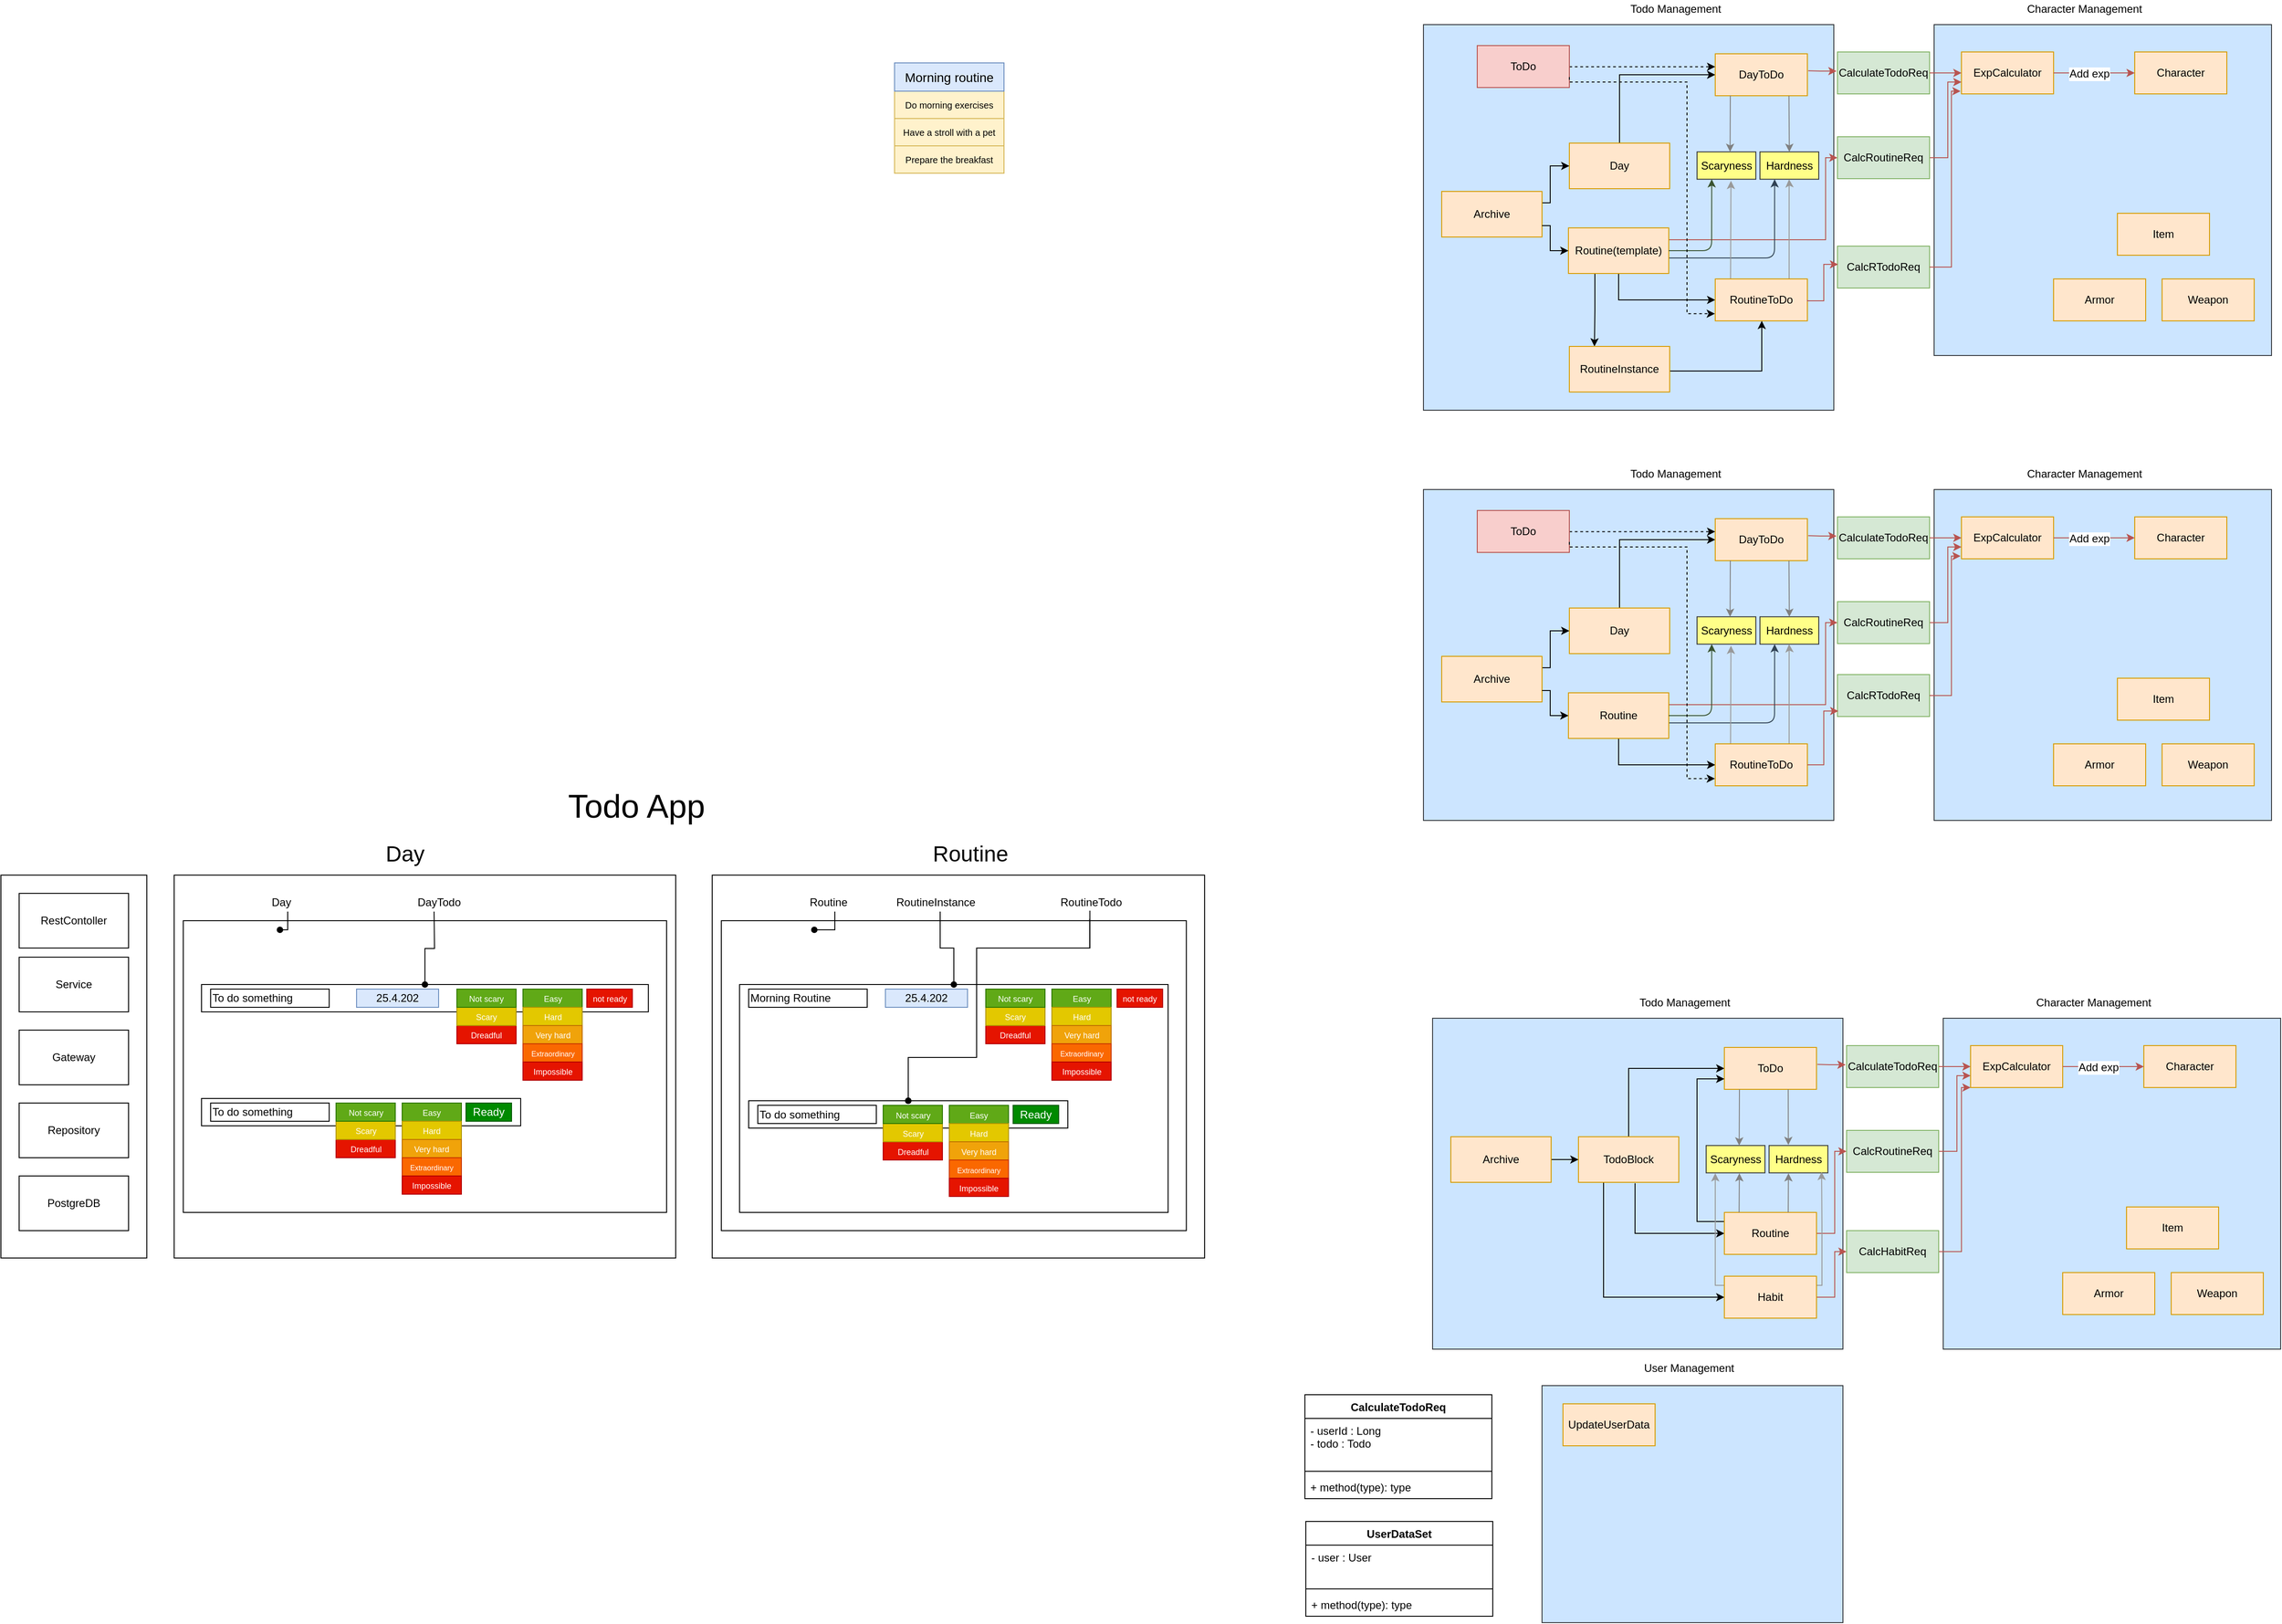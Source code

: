 <mxfile version="14.6.3" type="github">
  <diagram id="Rc_XmiZ5ZgW4b_LVRCiT" name="Page-1">
    <mxGraphModel dx="3373" dy="2031" grid="1" gridSize="10" guides="1" tooltips="1" connect="1" arrows="1" fold="1" page="1" pageScale="1" pageWidth="850" pageHeight="1100" math="0" shadow="0">
      <root>
        <mxCell id="0" />
        <mxCell id="1" parent="0" />
        <mxCell id="7lfXtU-1fm0I3fZK3Gpo-2" value="" style="rounded=0;whiteSpace=wrap;html=1;fillColor=#cce5ff;strokeColor=#36393d;" parent="1" vertex="1">
          <mxGeometry x="-90" y="37" width="450" height="363" as="geometry" />
        </mxCell>
        <mxCell id="7lfXtU-1fm0I3fZK3Gpo-3" value="" style="rounded=0;whiteSpace=wrap;html=1;fillColor=#cce5ff;strokeColor=#36393d;" parent="1" vertex="1">
          <mxGeometry x="470" y="37" width="370" height="363" as="geometry" />
        </mxCell>
        <mxCell id="7lfXtU-1fm0I3fZK3Gpo-4" value="" style="rounded=0;whiteSpace=wrap;html=1;fillColor=#cce5ff;strokeColor=#36393d;" parent="1" vertex="1">
          <mxGeometry x="30" y="440" width="330" height="260" as="geometry" />
        </mxCell>
        <mxCell id="7lfXtU-1fm0I3fZK3Gpo-5" value="Todo Management" style="text;html=1;resizable=0;points=[];autosize=1;align=left;verticalAlign=top;spacingTop=-4;" parent="1" vertex="1">
          <mxGeometry x="134.5" y="10" width="110" height="20" as="geometry" />
        </mxCell>
        <mxCell id="7lfXtU-1fm0I3fZK3Gpo-6" value="Character Management" style="text;html=1;resizable=0;points=[];autosize=1;align=left;verticalAlign=top;spacingTop=-4;" parent="1" vertex="1">
          <mxGeometry x="570" y="10" width="140" height="20" as="geometry" />
        </mxCell>
        <mxCell id="7lfXtU-1fm0I3fZK3Gpo-7" value="User Management" style="text;html=1;resizable=0;points=[];autosize=1;align=left;verticalAlign=top;spacingTop=-4;" parent="1" vertex="1">
          <mxGeometry x="140" y="411" width="110" height="20" as="geometry" />
        </mxCell>
        <mxCell id="7lfXtU-1fm0I3fZK3Gpo-11" value="" style="edgeStyle=orthogonalEdgeStyle;rounded=0;orthogonalLoop=1;jettySize=auto;html=1;exitX=0.5;exitY=0;exitDx=0;exitDy=0;" parent="1" source="7lfXtU-1fm0I3fZK3Gpo-8" target="7lfXtU-1fm0I3fZK3Gpo-9" edge="1">
          <mxGeometry relative="1" as="geometry">
            <Array as="points">
              <mxPoint x="125" y="92" />
            </Array>
          </mxGeometry>
        </mxCell>
        <mxCell id="N4uPBZ7gTY6PUJj46KY--16" style="edgeStyle=orthogonalEdgeStyle;rounded=0;orthogonalLoop=1;jettySize=auto;html=1;entryX=0;entryY=0.5;entryDx=0;entryDy=0;exitX=0.564;exitY=1.02;exitDx=0;exitDy=0;exitPerimeter=0;" parent="1" source="7lfXtU-1fm0I3fZK3Gpo-8" target="N4uPBZ7gTY6PUJj46KY--1" edge="1">
          <mxGeometry relative="1" as="geometry" />
        </mxCell>
        <mxCell id="2_dTiZW4ohHssCj06mgb-2" style="edgeStyle=orthogonalEdgeStyle;rounded=0;orthogonalLoop=1;jettySize=auto;html=1;entryX=0;entryY=0.5;entryDx=0;entryDy=0;exitX=0.25;exitY=1;exitDx=0;exitDy=0;" parent="1" source="7lfXtU-1fm0I3fZK3Gpo-8" target="2_dTiZW4ohHssCj06mgb-1" edge="1">
          <mxGeometry relative="1" as="geometry" />
        </mxCell>
        <mxCell id="7lfXtU-1fm0I3fZK3Gpo-8" value="TodoBlock" style="rounded=0;whiteSpace=wrap;html=1;fillColor=#ffe6cc;strokeColor=#d79b00;" parent="1" vertex="1">
          <mxGeometry x="70" y="167" width="110" height="50" as="geometry" />
        </mxCell>
        <mxCell id="7lfXtU-1fm0I3fZK3Gpo-9" value="ToDo" style="rounded=0;whiteSpace=wrap;html=1;fillColor=#ffe6cc;strokeColor=#d79b00;" parent="1" vertex="1">
          <mxGeometry x="230" y="69" width="101" height="46" as="geometry" />
        </mxCell>
        <mxCell id="7lfXtU-1fm0I3fZK3Gpo-12" style="edgeStyle=orthogonalEdgeStyle;rounded=0;orthogonalLoop=1;jettySize=auto;html=1;entryX=0;entryY=0.5;entryDx=0;entryDy=0;exitX=1;exitY=0.5;exitDx=0;exitDy=0;" parent="1" source="7lfXtU-1fm0I3fZK3Gpo-10" target="7lfXtU-1fm0I3fZK3Gpo-8" edge="1">
          <mxGeometry relative="1" as="geometry">
            <Array as="points">
              <mxPoint x="70" y="192" />
              <mxPoint x="70" y="192" />
            </Array>
          </mxGeometry>
        </mxCell>
        <mxCell id="7lfXtU-1fm0I3fZK3Gpo-10" value="Archive" style="rounded=0;whiteSpace=wrap;html=1;fillColor=#ffe6cc;strokeColor=#d79b00;" parent="1" vertex="1">
          <mxGeometry x="-70" y="167" width="110" height="50" as="geometry" />
        </mxCell>
        <mxCell id="7lfXtU-1fm0I3fZK3Gpo-13" value="ExpCalculator" style="rounded=0;whiteSpace=wrap;html=1;fillColor=#ffe6cc;strokeColor=#d79b00;" parent="1" vertex="1">
          <mxGeometry x="500" y="67" width="101" height="46" as="geometry" />
        </mxCell>
        <mxCell id="7lfXtU-1fm0I3fZK3Gpo-15" value="CalculateTodoReq" style="rounded=0;whiteSpace=wrap;html=1;fillColor=#d5e8d4;strokeColor=#82b366;" parent="1" vertex="1">
          <mxGeometry x="364" y="67" width="101" height="46" as="geometry" />
        </mxCell>
        <mxCell id="7lfXtU-1fm0I3fZK3Gpo-16" value="Hardness" style="rounded=0;whiteSpace=wrap;html=1;fillColor=#ffff88;strokeColor=#36393d;" parent="1" vertex="1">
          <mxGeometry x="279" y="176.62" width="64.5" height="30" as="geometry" />
        </mxCell>
        <mxCell id="7lfXtU-1fm0I3fZK3Gpo-17" value="Scaryness" style="rounded=0;whiteSpace=wrap;html=1;fillColor=#ffff88;strokeColor=#36393d;" parent="1" vertex="1">
          <mxGeometry x="210" y="176.62" width="64.5" height="30" as="geometry" />
        </mxCell>
        <mxCell id="7lfXtU-1fm0I3fZK3Gpo-24" value="" style="endArrow=classic;html=1;exitX=1.009;exitY=0.405;exitDx=0;exitDy=0;exitPerimeter=0;fillColor=#f8cecc;strokeColor=#b85450;" parent="1" source="7lfXtU-1fm0I3fZK3Gpo-9" edge="1">
          <mxGeometry width="50" height="50" relative="1" as="geometry">
            <mxPoint x="340" y="177" as="sourcePoint" />
            <mxPoint x="363" y="88" as="targetPoint" />
            <Array as="points">
              <mxPoint x="350" y="88" />
            </Array>
          </mxGeometry>
        </mxCell>
        <mxCell id="7lfXtU-1fm0I3fZK3Gpo-26" value="" style="endArrow=classic;html=1;exitX=1;exitY=0.5;exitDx=0;exitDy=0;entryX=0;entryY=0.5;entryDx=0;entryDy=0;fillColor=#f8cecc;strokeColor=#b85450;" parent="1" source="7lfXtU-1fm0I3fZK3Gpo-15" target="7lfXtU-1fm0I3fZK3Gpo-13" edge="1">
          <mxGeometry width="50" height="50" relative="1" as="geometry">
            <mxPoint x="460" y="127" as="sourcePoint" />
            <mxPoint x="510" y="77" as="targetPoint" />
          </mxGeometry>
        </mxCell>
        <mxCell id="7lfXtU-1fm0I3fZK3Gpo-27" value="UpdateUserData" style="rounded=0;whiteSpace=wrap;html=1;fillColor=#ffe6cc;strokeColor=#d79b00;" parent="1" vertex="1">
          <mxGeometry x="53" y="460" width="101" height="46" as="geometry" />
        </mxCell>
        <mxCell id="g4744lY3ipZy2g39p095-1" value="Character" style="rounded=0;whiteSpace=wrap;html=1;fillColor=#ffe6cc;strokeColor=#d79b00;" parent="1" vertex="1">
          <mxGeometry x="690" y="67" width="101" height="46" as="geometry" />
        </mxCell>
        <mxCell id="g4744lY3ipZy2g39p095-3" value="" style="endArrow=classic;html=1;exitX=1;exitY=0.5;exitDx=0;exitDy=0;fillColor=#f8cecc;strokeColor=#b85450;entryX=0;entryY=0.5;entryDx=0;entryDy=0;" parent="1" source="7lfXtU-1fm0I3fZK3Gpo-13" target="g4744lY3ipZy2g39p095-1" edge="1">
          <mxGeometry width="50" height="50" relative="1" as="geometry">
            <mxPoint x="650" y="127" as="sourcePoint" />
            <mxPoint x="695" y="142" as="targetPoint" />
          </mxGeometry>
        </mxCell>
        <mxCell id="w8I04xJtoM3QzNeEQiqz-1" value="Add exp" style="text;html=1;align=center;verticalAlign=middle;resizable=0;points=[];labelBackgroundColor=#ffffff;" parent="g4744lY3ipZy2g39p095-3" vertex="1" connectable="0">
          <mxGeometry x="-0.348" y="-1" relative="1" as="geometry">
            <mxPoint x="10" as="offset" />
          </mxGeometry>
        </mxCell>
        <mxCell id="N4uPBZ7gTY6PUJj46KY--17" style="edgeStyle=orthogonalEdgeStyle;rounded=0;orthogonalLoop=1;jettySize=auto;html=1;entryX=0;entryY=0.75;entryDx=0;entryDy=0;exitX=0;exitY=0.25;exitDx=0;exitDy=0;" parent="1" source="N4uPBZ7gTY6PUJj46KY--1" target="7lfXtU-1fm0I3fZK3Gpo-9" edge="1">
          <mxGeometry relative="1" as="geometry">
            <Array as="points">
              <mxPoint x="230" y="260" />
              <mxPoint x="200" y="260" />
              <mxPoint x="200" y="104" />
            </Array>
          </mxGeometry>
        </mxCell>
        <mxCell id="N4uPBZ7gTY6PUJj46KY--19" style="edgeStyle=orthogonalEdgeStyle;rounded=0;orthogonalLoop=1;jettySize=auto;html=1;entryX=0;entryY=0.5;entryDx=0;entryDy=0;fillColor=#f8cecc;strokeColor=#b85450;" parent="1" source="N4uPBZ7gTY6PUJj46KY--1" target="N4uPBZ7gTY6PUJj46KY--18" edge="1">
          <mxGeometry relative="1" as="geometry">
            <Array as="points">
              <mxPoint x="351" y="273" />
              <mxPoint x="351" y="183" />
            </Array>
          </mxGeometry>
        </mxCell>
        <mxCell id="N4uPBZ7gTY6PUJj46KY--1" value="Routine" style="rounded=0;whiteSpace=wrap;html=1;fillColor=#ffe6cc;strokeColor=#d79b00;" parent="1" vertex="1">
          <mxGeometry x="230" y="250" width="101" height="46" as="geometry" />
        </mxCell>
        <mxCell id="N4uPBZ7gTY6PUJj46KY--6" value="" style="endArrow=classic;html=1;exitX=0.16;exitY=0;exitDx=0;exitDy=0;exitPerimeter=0;entryX=0.565;entryY=1.013;entryDx=0;entryDy=0;entryPerimeter=0;strokeColor=#808080;" parent="1" source="N4uPBZ7gTY6PUJj46KY--1" target="7lfXtU-1fm0I3fZK3Gpo-17" edge="1">
          <mxGeometry width="50" height="50" relative="1" as="geometry">
            <mxPoint x="260" y="300" as="sourcePoint" />
            <mxPoint x="310" y="250" as="targetPoint" />
          </mxGeometry>
        </mxCell>
        <mxCell id="N4uPBZ7gTY6PUJj46KY--11" value="" style="endArrow=classic;html=1;entryX=0.565;entryY=1.013;entryDx=0;entryDy=0;entryPerimeter=0;strokeColor=#808080;" parent="1" edge="1">
          <mxGeometry width="50" height="50" relative="1" as="geometry">
            <mxPoint x="300" y="250" as="sourcePoint" />
            <mxPoint x="300.282" y="207.01" as="targetPoint" />
          </mxGeometry>
        </mxCell>
        <mxCell id="N4uPBZ7gTY6PUJj46KY--12" value="" style="endArrow=classic;html=1;exitX=0.75;exitY=1;exitDx=0;exitDy=0;entryX=0.417;entryY=-0.02;entryDx=0;entryDy=0;entryPerimeter=0;strokeColor=#808080;" parent="1" edge="1">
          <mxGeometry width="50" height="50" relative="1" as="geometry">
            <mxPoint x="300" y="115" as="sourcePoint" />
            <mxPoint x="300.147" y="176.02" as="targetPoint" />
          </mxGeometry>
        </mxCell>
        <mxCell id="N4uPBZ7gTY6PUJj46KY--13" value="" style="endArrow=classic;html=1;exitX=0.124;exitY=0.998;exitDx=0;exitDy=0;exitPerimeter=0;entryX=0.5;entryY=0;entryDx=0;entryDy=0;strokeColor=#808080;" parent="1" edge="1">
          <mxGeometry width="50" height="50" relative="1" as="geometry">
            <mxPoint x="246.524" y="114.908" as="sourcePoint" />
            <mxPoint x="246.25" y="176.62" as="targetPoint" />
          </mxGeometry>
        </mxCell>
        <mxCell id="N4uPBZ7gTY6PUJj46KY--20" style="edgeStyle=orthogonalEdgeStyle;rounded=0;orthogonalLoop=1;jettySize=auto;html=1;fillColor=#f8cecc;strokeColor=#b85450;exitX=1;exitY=0.5;exitDx=0;exitDy=0;" parent="1" source="N4uPBZ7gTY6PUJj46KY--18" target="7lfXtU-1fm0I3fZK3Gpo-13" edge="1">
          <mxGeometry relative="1" as="geometry">
            <Array as="points">
              <mxPoint x="485" y="183" />
              <mxPoint x="485" y="100" />
            </Array>
          </mxGeometry>
        </mxCell>
        <mxCell id="N4uPBZ7gTY6PUJj46KY--18" value="CalcRoutineReq" style="rounded=0;whiteSpace=wrap;html=1;fillColor=#d5e8d4;strokeColor=#82b366;" parent="1" vertex="1">
          <mxGeometry x="364" y="160" width="101" height="46" as="geometry" />
        </mxCell>
        <mxCell id="45NlDj1UToxuAQEzQDJD-2" value="CalculateTodoReq" style="swimlane;fontStyle=1;align=center;verticalAlign=top;childLayout=stackLayout;horizontal=1;startSize=26;horizontalStack=0;resizeParent=1;resizeParentMax=0;resizeLast=0;collapsible=1;marginBottom=0;" parent="1" vertex="1">
          <mxGeometry x="-230" y="450" width="205" height="114" as="geometry" />
        </mxCell>
        <mxCell id="45NlDj1UToxuAQEzQDJD-3" value="- userId : Long&#xa;- todo : Todo" style="text;strokeColor=none;fillColor=none;align=left;verticalAlign=top;spacingLeft=4;spacingRight=4;overflow=hidden;rotatable=0;points=[[0,0.5],[1,0.5]];portConstraint=eastwest;" parent="45NlDj1UToxuAQEzQDJD-2" vertex="1">
          <mxGeometry y="26" width="205" height="54" as="geometry" />
        </mxCell>
        <mxCell id="45NlDj1UToxuAQEzQDJD-4" value="" style="line;strokeWidth=1;fillColor=none;align=left;verticalAlign=middle;spacingTop=-1;spacingLeft=3;spacingRight=3;rotatable=0;labelPosition=right;points=[];portConstraint=eastwest;" parent="45NlDj1UToxuAQEzQDJD-2" vertex="1">
          <mxGeometry y="80" width="205" height="8" as="geometry" />
        </mxCell>
        <mxCell id="45NlDj1UToxuAQEzQDJD-5" value="+ method(type): type" style="text;strokeColor=none;fillColor=none;align=left;verticalAlign=top;spacingLeft=4;spacingRight=4;overflow=hidden;rotatable=0;points=[[0,0.5],[1,0.5]];portConstraint=eastwest;" parent="45NlDj1UToxuAQEzQDJD-2" vertex="1">
          <mxGeometry y="88" width="205" height="26" as="geometry" />
        </mxCell>
        <mxCell id="45NlDj1UToxuAQEzQDJD-6" value="UserDataSet" style="swimlane;fontStyle=1;align=center;verticalAlign=top;childLayout=stackLayout;horizontal=1;startSize=26;horizontalStack=0;resizeParent=1;resizeParentMax=0;resizeLast=0;collapsible=1;marginBottom=0;" parent="1" vertex="1">
          <mxGeometry x="-229" y="589" width="205" height="104" as="geometry" />
        </mxCell>
        <mxCell id="45NlDj1UToxuAQEzQDJD-7" value="- user : User" style="text;strokeColor=none;fillColor=none;align=left;verticalAlign=top;spacingLeft=4;spacingRight=4;overflow=hidden;rotatable=0;points=[[0,0.5],[1,0.5]];portConstraint=eastwest;" parent="45NlDj1UToxuAQEzQDJD-6" vertex="1">
          <mxGeometry y="26" width="205" height="44" as="geometry" />
        </mxCell>
        <mxCell id="45NlDj1UToxuAQEzQDJD-8" value="" style="line;strokeWidth=1;fillColor=none;align=left;verticalAlign=middle;spacingTop=-1;spacingLeft=3;spacingRight=3;rotatable=0;labelPosition=right;points=[];portConstraint=eastwest;" parent="45NlDj1UToxuAQEzQDJD-6" vertex="1">
          <mxGeometry y="70" width="205" height="8" as="geometry" />
        </mxCell>
        <mxCell id="45NlDj1UToxuAQEzQDJD-9" value="+ method(type): type" style="text;strokeColor=none;fillColor=none;align=left;verticalAlign=top;spacingLeft=4;spacingRight=4;overflow=hidden;rotatable=0;points=[[0,0.5],[1,0.5]];portConstraint=eastwest;" parent="45NlDj1UToxuAQEzQDJD-6" vertex="1">
          <mxGeometry y="78" width="205" height="26" as="geometry" />
        </mxCell>
        <mxCell id="6ndQqo2HTZ9MqW6PIY4d-1" value="Item" style="rounded=0;whiteSpace=wrap;html=1;fillColor=#ffe6cc;strokeColor=#d79b00;" parent="1" vertex="1">
          <mxGeometry x="671" y="244" width="101" height="46" as="geometry" />
        </mxCell>
        <mxCell id="6ndQqo2HTZ9MqW6PIY4d-2" value="Armor" style="rounded=0;whiteSpace=wrap;html=1;fillColor=#ffe6cc;strokeColor=#d79b00;" parent="1" vertex="1">
          <mxGeometry x="601" y="316" width="101" height="46" as="geometry" />
        </mxCell>
        <mxCell id="6ndQqo2HTZ9MqW6PIY4d-3" value="Weapon" style="rounded=0;whiteSpace=wrap;html=1;fillColor=#ffe6cc;strokeColor=#d79b00;" parent="1" vertex="1">
          <mxGeometry x="720" y="316" width="101" height="46" as="geometry" />
        </mxCell>
        <mxCell id="2_dTiZW4ohHssCj06mgb-3" style="edgeStyle=orthogonalEdgeStyle;rounded=0;orthogonalLoop=1;jettySize=auto;html=1;strokeColor=#999999;" parent="1" source="2_dTiZW4ohHssCj06mgb-1" edge="1">
          <mxGeometry relative="1" as="geometry">
            <mxPoint x="220" y="207" as="targetPoint" />
            <Array as="points">
              <mxPoint x="220" y="330" />
              <mxPoint x="220" y="207" />
            </Array>
          </mxGeometry>
        </mxCell>
        <mxCell id="2_dTiZW4ohHssCj06mgb-4" style="edgeStyle=orthogonalEdgeStyle;rounded=0;orthogonalLoop=1;jettySize=auto;html=1;entryX=0.893;entryY=0.966;entryDx=0;entryDy=0;entryPerimeter=0;strokeColor=#999999;" parent="1" source="2_dTiZW4ohHssCj06mgb-1" target="7lfXtU-1fm0I3fZK3Gpo-16" edge="1">
          <mxGeometry relative="1" as="geometry">
            <Array as="points">
              <mxPoint x="337" y="330" />
              <mxPoint x="337" y="263" />
              <mxPoint x="337" y="263" />
            </Array>
          </mxGeometry>
        </mxCell>
        <mxCell id="2_dTiZW4ohHssCj06mgb-6" style="edgeStyle=orthogonalEdgeStyle;rounded=0;orthogonalLoop=1;jettySize=auto;html=1;entryX=0;entryY=0.5;entryDx=0;entryDy=0;strokeColor=#B85450;" parent="1" source="2_dTiZW4ohHssCj06mgb-1" target="2_dTiZW4ohHssCj06mgb-5" edge="1">
          <mxGeometry relative="1" as="geometry">
            <Array as="points">
              <mxPoint x="351" y="343" />
              <mxPoint x="351" y="293" />
            </Array>
          </mxGeometry>
        </mxCell>
        <mxCell id="2_dTiZW4ohHssCj06mgb-1" value="Habit" style="rounded=0;whiteSpace=wrap;html=1;fillColor=#ffe6cc;strokeColor=#d79b00;" parent="1" vertex="1">
          <mxGeometry x="230" y="320" width="101" height="46" as="geometry" />
        </mxCell>
        <mxCell id="2_dTiZW4ohHssCj06mgb-7" style="edgeStyle=orthogonalEdgeStyle;rounded=0;orthogonalLoop=1;jettySize=auto;html=1;entryX=0;entryY=1;entryDx=0;entryDy=0;strokeColor=#B85450;" parent="1" source="2_dTiZW4ohHssCj06mgb-5" target="7lfXtU-1fm0I3fZK3Gpo-13" edge="1">
          <mxGeometry relative="1" as="geometry">
            <Array as="points">
              <mxPoint x="490" y="293" />
              <mxPoint x="490" y="113" />
            </Array>
          </mxGeometry>
        </mxCell>
        <mxCell id="2_dTiZW4ohHssCj06mgb-5" value="CalcHabitReq" style="rounded=0;whiteSpace=wrap;html=1;fillColor=#d5e8d4;strokeColor=#82b366;" parent="1" vertex="1">
          <mxGeometry x="364" y="270" width="101" height="46" as="geometry" />
        </mxCell>
        <mxCell id="V4AzcWpG0CpBHJhIq_ro-1" value="" style="rounded=0;whiteSpace=wrap;html=1;fillColor=#cce5ff;strokeColor=#36393d;" parent="1" vertex="1">
          <mxGeometry x="-100" y="-543" width="450" height="363" as="geometry" />
        </mxCell>
        <mxCell id="V4AzcWpG0CpBHJhIq_ro-2" value="" style="rounded=0;whiteSpace=wrap;html=1;fillColor=#cce5ff;strokeColor=#36393d;" parent="1" vertex="1">
          <mxGeometry x="460" y="-543" width="370" height="363" as="geometry" />
        </mxCell>
        <mxCell id="V4AzcWpG0CpBHJhIq_ro-3" value="Todo Management" style="text;html=1;resizable=0;points=[];autosize=1;align=left;verticalAlign=top;spacingTop=-4;" parent="1" vertex="1">
          <mxGeometry x="124.5" y="-570" width="110" height="20" as="geometry" />
        </mxCell>
        <mxCell id="V4AzcWpG0CpBHJhIq_ro-4" value="Character Management" style="text;html=1;resizable=0;points=[];autosize=1;align=left;verticalAlign=top;spacingTop=-4;" parent="1" vertex="1">
          <mxGeometry x="560" y="-570" width="140" height="20" as="geometry" />
        </mxCell>
        <mxCell id="V4AzcWpG0CpBHJhIq_ro-5" value="" style="edgeStyle=orthogonalEdgeStyle;rounded=0;orthogonalLoop=1;jettySize=auto;html=1;exitX=0.5;exitY=0;exitDx=0;exitDy=0;" parent="1" source="V4AzcWpG0CpBHJhIq_ro-8" target="V4AzcWpG0CpBHJhIq_ro-9" edge="1">
          <mxGeometry relative="1" as="geometry">
            <Array as="points">
              <mxPoint x="115" y="-488" />
            </Array>
          </mxGeometry>
        </mxCell>
        <mxCell id="V4AzcWpG0CpBHJhIq_ro-6" style="edgeStyle=orthogonalEdgeStyle;rounded=0;orthogonalLoop=1;jettySize=auto;html=1;entryX=0;entryY=0.5;entryDx=0;entryDy=0;exitX=0.5;exitY=1;exitDx=0;exitDy=0;" parent="1" source="V4AzcWpG0CpBHJhIq_ro-23" target="V4AzcWpG0CpBHJhIq_ro-39" edge="1">
          <mxGeometry relative="1" as="geometry" />
        </mxCell>
        <mxCell id="V4AzcWpG0CpBHJhIq_ro-8" value="Day" style="rounded=0;whiteSpace=wrap;html=1;fillColor=#ffe6cc;strokeColor=#d79b00;" parent="1" vertex="1">
          <mxGeometry x="60" y="-413" width="110" height="50" as="geometry" />
        </mxCell>
        <mxCell id="V4AzcWpG0CpBHJhIq_ro-9" value="DayToDo" style="rounded=0;whiteSpace=wrap;html=1;fillColor=#ffe6cc;strokeColor=#d79b00;" parent="1" vertex="1">
          <mxGeometry x="220" y="-511" width="101" height="46" as="geometry" />
        </mxCell>
        <mxCell id="V4AzcWpG0CpBHJhIq_ro-10" style="edgeStyle=orthogonalEdgeStyle;rounded=0;orthogonalLoop=1;jettySize=auto;html=1;entryX=0;entryY=0.5;entryDx=0;entryDy=0;exitX=1;exitY=0.25;exitDx=0;exitDy=0;" parent="1" source="V4AzcWpG0CpBHJhIq_ro-11" target="V4AzcWpG0CpBHJhIq_ro-8" edge="1">
          <mxGeometry relative="1" as="geometry">
            <Array as="points">
              <mxPoint x="39" y="-347" />
              <mxPoint x="39" y="-388" />
            </Array>
          </mxGeometry>
        </mxCell>
        <mxCell id="V4AzcWpG0CpBHJhIq_ro-11" value="Archive" style="rounded=0;whiteSpace=wrap;html=1;fillColor=#ffe6cc;strokeColor=#d79b00;" parent="1" vertex="1">
          <mxGeometry x="-80" y="-360" width="110" height="50" as="geometry" />
        </mxCell>
        <mxCell id="V4AzcWpG0CpBHJhIq_ro-12" value="ExpCalculator" style="rounded=0;whiteSpace=wrap;html=1;fillColor=#ffe6cc;strokeColor=#d79b00;" parent="1" vertex="1">
          <mxGeometry x="490" y="-513" width="101" height="46" as="geometry" />
        </mxCell>
        <mxCell id="V4AzcWpG0CpBHJhIq_ro-13" value="CalculateTodoReq" style="rounded=0;whiteSpace=wrap;html=1;fillColor=#d5e8d4;strokeColor=#82b366;" parent="1" vertex="1">
          <mxGeometry x="354" y="-513" width="101" height="46" as="geometry" />
        </mxCell>
        <mxCell id="V4AzcWpG0CpBHJhIq_ro-14" value="Hardness" style="rounded=0;whiteSpace=wrap;html=1;fillColor=#ffff88;strokeColor=#36393d;" parent="1" vertex="1">
          <mxGeometry x="269" y="-403.38" width="64.5" height="30" as="geometry" />
        </mxCell>
        <mxCell id="V4AzcWpG0CpBHJhIq_ro-15" value="Scaryness" style="rounded=0;whiteSpace=wrap;html=1;fillColor=#ffff88;strokeColor=#36393d;" parent="1" vertex="1">
          <mxGeometry x="200" y="-403.38" width="64.5" height="30" as="geometry" />
        </mxCell>
        <mxCell id="V4AzcWpG0CpBHJhIq_ro-16" value="" style="endArrow=classic;html=1;exitX=1.009;exitY=0.405;exitDx=0;exitDy=0;exitPerimeter=0;fillColor=#f8cecc;strokeColor=#b85450;" parent="1" source="V4AzcWpG0CpBHJhIq_ro-9" edge="1">
          <mxGeometry width="50" height="50" relative="1" as="geometry">
            <mxPoint x="330" y="-403" as="sourcePoint" />
            <mxPoint x="353" y="-492.0" as="targetPoint" />
            <Array as="points">
              <mxPoint x="340" y="-492" />
            </Array>
          </mxGeometry>
        </mxCell>
        <mxCell id="V4AzcWpG0CpBHJhIq_ro-17" value="" style="endArrow=classic;html=1;exitX=1;exitY=0.5;exitDx=0;exitDy=0;entryX=0;entryY=0.5;entryDx=0;entryDy=0;fillColor=#f8cecc;strokeColor=#b85450;" parent="1" source="V4AzcWpG0CpBHJhIq_ro-13" target="V4AzcWpG0CpBHJhIq_ro-12" edge="1">
          <mxGeometry width="50" height="50" relative="1" as="geometry">
            <mxPoint x="450" y="-453" as="sourcePoint" />
            <mxPoint x="500" y="-503" as="targetPoint" />
          </mxGeometry>
        </mxCell>
        <mxCell id="V4AzcWpG0CpBHJhIq_ro-18" value="Character" style="rounded=0;whiteSpace=wrap;html=1;fillColor=#ffe6cc;strokeColor=#d79b00;" parent="1" vertex="1">
          <mxGeometry x="680" y="-513" width="101" height="46" as="geometry" />
        </mxCell>
        <mxCell id="V4AzcWpG0CpBHJhIq_ro-19" value="" style="endArrow=classic;html=1;exitX=1;exitY=0.5;exitDx=0;exitDy=0;fillColor=#f8cecc;strokeColor=#b85450;entryX=0;entryY=0.5;entryDx=0;entryDy=0;" parent="1" source="V4AzcWpG0CpBHJhIq_ro-12" target="V4AzcWpG0CpBHJhIq_ro-18" edge="1">
          <mxGeometry width="50" height="50" relative="1" as="geometry">
            <mxPoint x="640" y="-453" as="sourcePoint" />
            <mxPoint x="685" y="-438" as="targetPoint" />
          </mxGeometry>
        </mxCell>
        <mxCell id="V4AzcWpG0CpBHJhIq_ro-20" value="Add exp" style="text;html=1;align=center;verticalAlign=middle;resizable=0;points=[];labelBackgroundColor=#ffffff;" parent="V4AzcWpG0CpBHJhIq_ro-19" vertex="1" connectable="0">
          <mxGeometry x="-0.348" y="-1" relative="1" as="geometry">
            <mxPoint x="10" as="offset" />
          </mxGeometry>
        </mxCell>
        <mxCell id="V4AzcWpG0CpBHJhIq_ro-22" style="edgeStyle=orthogonalEdgeStyle;rounded=0;orthogonalLoop=1;jettySize=auto;html=1;entryX=0;entryY=0.5;entryDx=0;entryDy=0;fillColor=#f8cecc;strokeColor=#b85450;" parent="1" source="V4AzcWpG0CpBHJhIq_ro-23" target="V4AzcWpG0CpBHJhIq_ro-29" edge="1">
          <mxGeometry relative="1" as="geometry">
            <Array as="points">
              <mxPoint x="341" y="-307" />
              <mxPoint x="341" y="-397" />
            </Array>
          </mxGeometry>
        </mxCell>
        <mxCell id="V4AzcWpG0CpBHJhIq_ro-23" value="Routine" style="rounded=0;whiteSpace=wrap;html=1;fillColor=#ffe6cc;strokeColor=#d79b00;" parent="1" vertex="1">
          <mxGeometry x="59" y="-320" width="110" height="50" as="geometry" />
        </mxCell>
        <mxCell id="V4AzcWpG0CpBHJhIq_ro-24" value="" style="endArrow=classic;html=1;exitX=1;exitY=0.5;exitDx=0;exitDy=0;entryX=0.25;entryY=1;entryDx=0;entryDy=0;strokeColor=#3A5431;fillColor=#6d8764;" parent="1" source="V4AzcWpG0CpBHJhIq_ro-23" target="V4AzcWpG0CpBHJhIq_ro-15" edge="1">
          <mxGeometry width="50" height="50" relative="1" as="geometry">
            <mxPoint x="250" y="-280" as="sourcePoint" />
            <mxPoint x="300" y="-330" as="targetPoint" />
            <Array as="points">
              <mxPoint x="216" y="-295" />
            </Array>
          </mxGeometry>
        </mxCell>
        <mxCell id="V4AzcWpG0CpBHJhIq_ro-25" value="" style="endArrow=classic;html=1;entryX=0.25;entryY=1;entryDx=0;entryDy=0;strokeColor=#314354;exitX=1.005;exitY=0.66;exitDx=0;exitDy=0;exitPerimeter=0;fillColor=#647687;" parent="1" source="V4AzcWpG0CpBHJhIq_ro-23" target="V4AzcWpG0CpBHJhIq_ro-14" edge="1">
          <mxGeometry width="50" height="50" relative="1" as="geometry">
            <mxPoint x="290" y="-330" as="sourcePoint" />
            <mxPoint x="290.282" y="-372.99" as="targetPoint" />
            <Array as="points">
              <mxPoint x="285" y="-287" />
            </Array>
          </mxGeometry>
        </mxCell>
        <mxCell id="V4AzcWpG0CpBHJhIq_ro-26" value="" style="endArrow=classic;html=1;exitX=0.8;exitY=1.004;exitDx=0;exitDy=0;entryX=0.5;entryY=0;entryDx=0;entryDy=0;strokeColor=#808080;exitPerimeter=0;" parent="1" source="V4AzcWpG0CpBHJhIq_ro-9" target="V4AzcWpG0CpBHJhIq_ro-14" edge="1">
          <mxGeometry width="50" height="50" relative="1" as="geometry">
            <mxPoint x="290" y="-465" as="sourcePoint" />
            <mxPoint x="290.146" y="-403.98" as="targetPoint" />
          </mxGeometry>
        </mxCell>
        <mxCell id="V4AzcWpG0CpBHJhIq_ro-27" value="" style="endArrow=classic;html=1;exitX=0.124;exitY=0.998;exitDx=0;exitDy=0;exitPerimeter=0;entryX=0.5;entryY=0;entryDx=0;entryDy=0;strokeColor=#808080;" parent="1" edge="1">
          <mxGeometry width="50" height="50" relative="1" as="geometry">
            <mxPoint x="236.524" y="-465.092" as="sourcePoint" />
            <mxPoint x="236.25" y="-403.38" as="targetPoint" />
          </mxGeometry>
        </mxCell>
        <mxCell id="V4AzcWpG0CpBHJhIq_ro-28" style="edgeStyle=orthogonalEdgeStyle;rounded=0;orthogonalLoop=1;jettySize=auto;html=1;fillColor=#f8cecc;strokeColor=#b85450;exitX=1;exitY=0.5;exitDx=0;exitDy=0;" parent="1" source="V4AzcWpG0CpBHJhIq_ro-29" target="V4AzcWpG0CpBHJhIq_ro-12" edge="1">
          <mxGeometry relative="1" as="geometry">
            <Array as="points">
              <mxPoint x="475" y="-397" />
              <mxPoint x="475" y="-480" />
            </Array>
          </mxGeometry>
        </mxCell>
        <mxCell id="V4AzcWpG0CpBHJhIq_ro-29" value="CalcRoutineReq" style="rounded=0;whiteSpace=wrap;html=1;fillColor=#d5e8d4;strokeColor=#82b366;" parent="1" vertex="1">
          <mxGeometry x="354" y="-420" width="101" height="46" as="geometry" />
        </mxCell>
        <mxCell id="V4AzcWpG0CpBHJhIq_ro-30" value="Item" style="rounded=0;whiteSpace=wrap;html=1;fillColor=#ffe6cc;strokeColor=#d79b00;" parent="1" vertex="1">
          <mxGeometry x="661" y="-336" width="101" height="46" as="geometry" />
        </mxCell>
        <mxCell id="V4AzcWpG0CpBHJhIq_ro-31" value="Armor" style="rounded=0;whiteSpace=wrap;html=1;fillColor=#ffe6cc;strokeColor=#d79b00;" parent="1" vertex="1">
          <mxGeometry x="591" y="-264" width="101" height="46" as="geometry" />
        </mxCell>
        <mxCell id="V4AzcWpG0CpBHJhIq_ro-32" value="Weapon" style="rounded=0;whiteSpace=wrap;html=1;fillColor=#ffe6cc;strokeColor=#d79b00;" parent="1" vertex="1">
          <mxGeometry x="710" y="-264" width="101" height="46" as="geometry" />
        </mxCell>
        <mxCell id="V4AzcWpG0CpBHJhIq_ro-33" style="edgeStyle=orthogonalEdgeStyle;rounded=0;orthogonalLoop=1;jettySize=auto;html=1;strokeColor=#999999;entryX=0.577;entryY=1.059;entryDx=0;entryDy=0;entryPerimeter=0;exitX=0.166;exitY=0.026;exitDx=0;exitDy=0;exitPerimeter=0;" parent="1" source="V4AzcWpG0CpBHJhIq_ro-39" target="V4AzcWpG0CpBHJhIq_ro-15" edge="1">
          <mxGeometry relative="1" as="geometry">
            <mxPoint x="210" y="-373" as="targetPoint" />
            <Array as="points">
              <mxPoint x="237" y="-263" />
            </Array>
            <mxPoint x="220" y="-250" as="sourcePoint" />
          </mxGeometry>
        </mxCell>
        <mxCell id="V4AzcWpG0CpBHJhIq_ro-34" style="edgeStyle=orthogonalEdgeStyle;rounded=0;orthogonalLoop=1;jettySize=auto;html=1;strokeColor=#999999;entryX=0.495;entryY=1;entryDx=0;entryDy=0;entryPerimeter=0;" parent="1" target="V4AzcWpG0CpBHJhIq_ro-14" edge="1">
          <mxGeometry relative="1" as="geometry">
            <Array as="points">
              <mxPoint x="301" y="-250" />
              <mxPoint x="301" y="-372" />
              <mxPoint x="301" y="-372" />
            </Array>
            <mxPoint x="321.0" y="-250" as="sourcePoint" />
            <mxPoint x="301" y="-372" as="targetPoint" />
          </mxGeometry>
        </mxCell>
        <mxCell id="V4AzcWpG0CpBHJhIq_ro-39" value="RoutineToDo" style="rounded=0;whiteSpace=wrap;html=1;fillColor=#ffe6cc;strokeColor=#d79b00;" parent="1" vertex="1">
          <mxGeometry x="220" y="-264" width="101" height="46" as="geometry" />
        </mxCell>
        <mxCell id="V4AzcWpG0CpBHJhIq_ro-40" value="CalcRTodoReq" style="rounded=0;whiteSpace=wrap;html=1;fillColor=#d5e8d4;strokeColor=#82b366;" parent="1" vertex="1">
          <mxGeometry x="354" y="-340" width="101" height="46" as="geometry" />
        </mxCell>
        <mxCell id="V4AzcWpG0CpBHJhIq_ro-41" style="edgeStyle=orthogonalEdgeStyle;rounded=0;orthogonalLoop=1;jettySize=auto;html=1;entryX=0;entryY=0.5;entryDx=0;entryDy=0;exitX=1;exitY=0.75;exitDx=0;exitDy=0;" parent="1" source="V4AzcWpG0CpBHJhIq_ro-11" target="V4AzcWpG0CpBHJhIq_ro-23" edge="1">
          <mxGeometry relative="1" as="geometry">
            <Array as="points">
              <mxPoint x="39" y="-323" />
              <mxPoint x="39" y="-295" />
            </Array>
            <mxPoint x="40.0" y="-378" as="sourcePoint" />
            <mxPoint x="70" y="-378" as="targetPoint" />
          </mxGeometry>
        </mxCell>
        <mxCell id="V4AzcWpG0CpBHJhIq_ro-42" style="edgeStyle=orthogonalEdgeStyle;rounded=0;orthogonalLoop=1;jettySize=auto;html=1;fillColor=#f8cecc;strokeColor=#b85450;exitX=1;exitY=0.5;exitDx=0;exitDy=0;" parent="1" source="V4AzcWpG0CpBHJhIq_ro-39" edge="1">
          <mxGeometry relative="1" as="geometry">
            <Array as="points">
              <mxPoint x="339" y="-241" />
              <mxPoint x="339" y="-300" />
              <mxPoint x="355" y="-300" />
            </Array>
            <mxPoint x="179" y="-297" as="sourcePoint" />
            <mxPoint x="355" y="-300" as="targetPoint" />
          </mxGeometry>
        </mxCell>
        <mxCell id="V4AzcWpG0CpBHJhIq_ro-43" style="edgeStyle=orthogonalEdgeStyle;rounded=0;orthogonalLoop=1;jettySize=auto;html=1;fillColor=#f8cecc;strokeColor=#b85450;exitX=1;exitY=0.5;exitDx=0;exitDy=0;" parent="1" source="V4AzcWpG0CpBHJhIq_ro-40" edge="1">
          <mxGeometry relative="1" as="geometry">
            <Array as="points">
              <mxPoint x="479" y="-317" />
              <mxPoint x="479" y="-470" />
            </Array>
            <mxPoint x="465.0" y="-387.0" as="sourcePoint" />
            <mxPoint x="489" y="-470" as="targetPoint" />
          </mxGeometry>
        </mxCell>
        <mxCell id="naYEjPe3xt3B2vqAeSl7-2" style="edgeStyle=orthogonalEdgeStyle;rounded=0;orthogonalLoop=1;jettySize=auto;html=1;entryX=0;entryY=0.309;entryDx=0;entryDy=0;entryPerimeter=0;dashed=1;" parent="1" source="naYEjPe3xt3B2vqAeSl7-1" target="V4AzcWpG0CpBHJhIq_ro-9" edge="1">
          <mxGeometry relative="1" as="geometry">
            <Array as="points">
              <mxPoint x="220" y="-497" />
            </Array>
          </mxGeometry>
        </mxCell>
        <mxCell id="naYEjPe3xt3B2vqAeSl7-1" value="ToDo" style="rounded=0;whiteSpace=wrap;html=1;fillColor=#f8cecc;strokeColor=#b85450;" parent="1" vertex="1">
          <mxGeometry x="-41" y="-520" width="101" height="46" as="geometry" />
        </mxCell>
        <mxCell id="naYEjPe3xt3B2vqAeSl7-3" style="edgeStyle=orthogonalEdgeStyle;rounded=0;orthogonalLoop=1;jettySize=auto;html=1;entryX=-0.004;entryY=0.829;entryDx=0;entryDy=0;entryPerimeter=0;dashed=1;exitX=1;exitY=0.75;exitDx=0;exitDy=0;" parent="1" source="naYEjPe3xt3B2vqAeSl7-1" target="V4AzcWpG0CpBHJhIq_ro-39" edge="1">
          <mxGeometry relative="1" as="geometry">
            <mxPoint x="70.0" y="-486.828" as="sourcePoint" />
            <mxPoint x="230.0" y="-486.786" as="targetPoint" />
            <Array as="points">
              <mxPoint x="60" y="-480" />
              <mxPoint x="189" y="-480" />
              <mxPoint x="189" y="-226" />
            </Array>
          </mxGeometry>
        </mxCell>
        <mxCell id="4SJz4XSTIYG1N4YOOhvC-1" value="" style="rounded=0;whiteSpace=wrap;html=1;fillColor=#cce5ff;strokeColor=#36393d;" parent="1" vertex="1">
          <mxGeometry x="-100" y="-1053" width="450" height="423" as="geometry" />
        </mxCell>
        <mxCell id="4SJz4XSTIYG1N4YOOhvC-2" value="" style="rounded=0;whiteSpace=wrap;html=1;fillColor=#cce5ff;strokeColor=#36393d;" parent="1" vertex="1">
          <mxGeometry x="460" y="-1053" width="370" height="363" as="geometry" />
        </mxCell>
        <mxCell id="4SJz4XSTIYG1N4YOOhvC-3" value="Todo Management" style="text;html=1;resizable=0;points=[];autosize=1;align=left;verticalAlign=top;spacingTop=-4;" parent="1" vertex="1">
          <mxGeometry x="124.5" y="-1080" width="110" height="20" as="geometry" />
        </mxCell>
        <mxCell id="4SJz4XSTIYG1N4YOOhvC-4" value="Character Management" style="text;html=1;resizable=0;points=[];autosize=1;align=left;verticalAlign=top;spacingTop=-4;" parent="1" vertex="1">
          <mxGeometry x="560" y="-1080" width="140" height="20" as="geometry" />
        </mxCell>
        <mxCell id="4SJz4XSTIYG1N4YOOhvC-5" value="" style="edgeStyle=orthogonalEdgeStyle;rounded=0;orthogonalLoop=1;jettySize=auto;html=1;exitX=0.5;exitY=0;exitDx=0;exitDy=0;" parent="1" source="4SJz4XSTIYG1N4YOOhvC-7" target="4SJz4XSTIYG1N4YOOhvC-8" edge="1">
          <mxGeometry relative="1" as="geometry">
            <Array as="points">
              <mxPoint x="115" y="-998" />
            </Array>
          </mxGeometry>
        </mxCell>
        <mxCell id="4SJz4XSTIYG1N4YOOhvC-6" style="edgeStyle=orthogonalEdgeStyle;rounded=0;orthogonalLoop=1;jettySize=auto;html=1;entryX=0;entryY=0.5;entryDx=0;entryDy=0;exitX=0.5;exitY=1;exitDx=0;exitDy=0;" parent="1" source="4SJz4XSTIYG1N4YOOhvC-21" target="4SJz4XSTIYG1N4YOOhvC-33" edge="1">
          <mxGeometry relative="1" as="geometry">
            <Array as="points">
              <mxPoint x="114" y="-751" />
            </Array>
          </mxGeometry>
        </mxCell>
        <mxCell id="4SJz4XSTIYG1N4YOOhvC-7" value="Day" style="rounded=0;whiteSpace=wrap;html=1;fillColor=#ffe6cc;strokeColor=#d79b00;" parent="1" vertex="1">
          <mxGeometry x="60" y="-923" width="110" height="50" as="geometry" />
        </mxCell>
        <mxCell id="4SJz4XSTIYG1N4YOOhvC-8" value="DayToDo" style="rounded=0;whiteSpace=wrap;html=1;fillColor=#ffe6cc;strokeColor=#d79b00;" parent="1" vertex="1">
          <mxGeometry x="220" y="-1021" width="101" height="46" as="geometry" />
        </mxCell>
        <mxCell id="4SJz4XSTIYG1N4YOOhvC-9" style="edgeStyle=orthogonalEdgeStyle;rounded=0;orthogonalLoop=1;jettySize=auto;html=1;entryX=0;entryY=0.5;entryDx=0;entryDy=0;exitX=1;exitY=0.25;exitDx=0;exitDy=0;" parent="1" source="4SJz4XSTIYG1N4YOOhvC-10" target="4SJz4XSTIYG1N4YOOhvC-7" edge="1">
          <mxGeometry relative="1" as="geometry">
            <Array as="points">
              <mxPoint x="39" y="-857" />
              <mxPoint x="39" y="-898" />
            </Array>
          </mxGeometry>
        </mxCell>
        <mxCell id="4SJz4XSTIYG1N4YOOhvC-10" value="Archive" style="rounded=0;whiteSpace=wrap;html=1;fillColor=#ffe6cc;strokeColor=#d79b00;" parent="1" vertex="1">
          <mxGeometry x="-80" y="-870" width="110" height="50" as="geometry" />
        </mxCell>
        <mxCell id="4SJz4XSTIYG1N4YOOhvC-11" value="ExpCalculator" style="rounded=0;whiteSpace=wrap;html=1;fillColor=#ffe6cc;strokeColor=#d79b00;" parent="1" vertex="1">
          <mxGeometry x="490" y="-1023" width="101" height="46" as="geometry" />
        </mxCell>
        <mxCell id="4SJz4XSTIYG1N4YOOhvC-12" value="CalculateTodoReq" style="rounded=0;whiteSpace=wrap;html=1;fillColor=#d5e8d4;strokeColor=#82b366;" parent="1" vertex="1">
          <mxGeometry x="354" y="-1023" width="101" height="46" as="geometry" />
        </mxCell>
        <mxCell id="4SJz4XSTIYG1N4YOOhvC-13" value="Hardness" style="rounded=0;whiteSpace=wrap;html=1;fillColor=#ffff88;strokeColor=#36393d;" parent="1" vertex="1">
          <mxGeometry x="269" y="-913.38" width="64.5" height="30" as="geometry" />
        </mxCell>
        <mxCell id="4SJz4XSTIYG1N4YOOhvC-14" value="Scaryness" style="rounded=0;whiteSpace=wrap;html=1;fillColor=#ffff88;strokeColor=#36393d;" parent="1" vertex="1">
          <mxGeometry x="200" y="-913.38" width="64.5" height="30" as="geometry" />
        </mxCell>
        <mxCell id="4SJz4XSTIYG1N4YOOhvC-15" value="" style="endArrow=classic;html=1;exitX=1.009;exitY=0.405;exitDx=0;exitDy=0;exitPerimeter=0;fillColor=#f8cecc;strokeColor=#b85450;" parent="1" source="4SJz4XSTIYG1N4YOOhvC-8" edge="1">
          <mxGeometry width="50" height="50" relative="1" as="geometry">
            <mxPoint x="330" y="-913" as="sourcePoint" />
            <mxPoint x="353.0" y="-1002" as="targetPoint" />
            <Array as="points">
              <mxPoint x="340" y="-1002" />
            </Array>
          </mxGeometry>
        </mxCell>
        <mxCell id="4SJz4XSTIYG1N4YOOhvC-16" value="" style="endArrow=classic;html=1;exitX=1;exitY=0.5;exitDx=0;exitDy=0;entryX=0;entryY=0.5;entryDx=0;entryDy=0;fillColor=#f8cecc;strokeColor=#b85450;" parent="1" source="4SJz4XSTIYG1N4YOOhvC-12" target="4SJz4XSTIYG1N4YOOhvC-11" edge="1">
          <mxGeometry width="50" height="50" relative="1" as="geometry">
            <mxPoint x="450" y="-963" as="sourcePoint" />
            <mxPoint x="500" y="-1013" as="targetPoint" />
          </mxGeometry>
        </mxCell>
        <mxCell id="4SJz4XSTIYG1N4YOOhvC-17" value="Character" style="rounded=0;whiteSpace=wrap;html=1;fillColor=#ffe6cc;strokeColor=#d79b00;" parent="1" vertex="1">
          <mxGeometry x="680" y="-1023" width="101" height="46" as="geometry" />
        </mxCell>
        <mxCell id="4SJz4XSTIYG1N4YOOhvC-18" value="" style="endArrow=classic;html=1;exitX=1;exitY=0.5;exitDx=0;exitDy=0;fillColor=#f8cecc;strokeColor=#b85450;entryX=0;entryY=0.5;entryDx=0;entryDy=0;" parent="1" source="4SJz4XSTIYG1N4YOOhvC-11" target="4SJz4XSTIYG1N4YOOhvC-17" edge="1">
          <mxGeometry width="50" height="50" relative="1" as="geometry">
            <mxPoint x="640" y="-963" as="sourcePoint" />
            <mxPoint x="685" y="-948" as="targetPoint" />
          </mxGeometry>
        </mxCell>
        <mxCell id="4SJz4XSTIYG1N4YOOhvC-19" value="Add exp" style="text;html=1;align=center;verticalAlign=middle;resizable=0;points=[];labelBackgroundColor=#ffffff;" parent="4SJz4XSTIYG1N4YOOhvC-18" vertex="1" connectable="0">
          <mxGeometry x="-0.348" y="-1" relative="1" as="geometry">
            <mxPoint x="10" as="offset" />
          </mxGeometry>
        </mxCell>
        <mxCell id="4SJz4XSTIYG1N4YOOhvC-20" style="edgeStyle=orthogonalEdgeStyle;rounded=0;orthogonalLoop=1;jettySize=auto;html=1;entryX=0;entryY=0.5;entryDx=0;entryDy=0;fillColor=#f8cecc;strokeColor=#b85450;" parent="1" source="4SJz4XSTIYG1N4YOOhvC-21" target="4SJz4XSTIYG1N4YOOhvC-27" edge="1">
          <mxGeometry relative="1" as="geometry">
            <Array as="points">
              <mxPoint x="341" y="-817" />
              <mxPoint x="341" y="-907" />
            </Array>
          </mxGeometry>
        </mxCell>
        <mxCell id="4SJz4XSTIYG1N4YOOhvC-45" style="edgeStyle=orthogonalEdgeStyle;rounded=0;orthogonalLoop=1;jettySize=auto;html=1;entryX=0.25;entryY=0;entryDx=0;entryDy=0;" parent="1" source="4SJz4XSTIYG1N4YOOhvC-21" target="4SJz4XSTIYG1N4YOOhvC-41" edge="1">
          <mxGeometry relative="1" as="geometry">
            <Array as="points">
              <mxPoint x="88" y="-740" />
              <mxPoint x="88" y="-740" />
            </Array>
          </mxGeometry>
        </mxCell>
        <mxCell id="4SJz4XSTIYG1N4YOOhvC-21" value="Routine(template)" style="rounded=0;whiteSpace=wrap;html=1;fillColor=#ffe6cc;strokeColor=#d79b00;" parent="1" vertex="1">
          <mxGeometry x="59" y="-830" width="110" height="50" as="geometry" />
        </mxCell>
        <mxCell id="4SJz4XSTIYG1N4YOOhvC-22" value="" style="endArrow=classic;html=1;exitX=1;exitY=0.5;exitDx=0;exitDy=0;entryX=0.25;entryY=1;entryDx=0;entryDy=0;strokeColor=#3A5431;fillColor=#6d8764;" parent="1" source="4SJz4XSTIYG1N4YOOhvC-21" target="4SJz4XSTIYG1N4YOOhvC-14" edge="1">
          <mxGeometry width="50" height="50" relative="1" as="geometry">
            <mxPoint x="250" y="-790" as="sourcePoint" />
            <mxPoint x="300" y="-840" as="targetPoint" />
            <Array as="points">
              <mxPoint x="216" y="-805" />
            </Array>
          </mxGeometry>
        </mxCell>
        <mxCell id="4SJz4XSTIYG1N4YOOhvC-23" value="" style="endArrow=classic;html=1;entryX=0.25;entryY=1;entryDx=0;entryDy=0;strokeColor=#314354;exitX=1.005;exitY=0.66;exitDx=0;exitDy=0;exitPerimeter=0;fillColor=#647687;" parent="1" source="4SJz4XSTIYG1N4YOOhvC-21" target="4SJz4XSTIYG1N4YOOhvC-13" edge="1">
          <mxGeometry width="50" height="50" relative="1" as="geometry">
            <mxPoint x="290" y="-840" as="sourcePoint" />
            <mxPoint x="290.282" y="-882.99" as="targetPoint" />
            <Array as="points">
              <mxPoint x="285" y="-797" />
            </Array>
          </mxGeometry>
        </mxCell>
        <mxCell id="4SJz4XSTIYG1N4YOOhvC-24" value="" style="endArrow=classic;html=1;exitX=0.8;exitY=1.004;exitDx=0;exitDy=0;entryX=0.5;entryY=0;entryDx=0;entryDy=0;strokeColor=#808080;exitPerimeter=0;" parent="1" source="4SJz4XSTIYG1N4YOOhvC-8" target="4SJz4XSTIYG1N4YOOhvC-13" edge="1">
          <mxGeometry width="50" height="50" relative="1" as="geometry">
            <mxPoint x="290" y="-975" as="sourcePoint" />
            <mxPoint x="290.146" y="-913.98" as="targetPoint" />
          </mxGeometry>
        </mxCell>
        <mxCell id="4SJz4XSTIYG1N4YOOhvC-25" value="" style="endArrow=classic;html=1;exitX=0.124;exitY=0.998;exitDx=0;exitDy=0;exitPerimeter=0;entryX=0.5;entryY=0;entryDx=0;entryDy=0;strokeColor=#808080;" parent="1" edge="1">
          <mxGeometry width="50" height="50" relative="1" as="geometry">
            <mxPoint x="236.524" y="-975.092" as="sourcePoint" />
            <mxPoint x="236.25" y="-913.38" as="targetPoint" />
          </mxGeometry>
        </mxCell>
        <mxCell id="4SJz4XSTIYG1N4YOOhvC-26" style="edgeStyle=orthogonalEdgeStyle;rounded=0;orthogonalLoop=1;jettySize=auto;html=1;fillColor=#f8cecc;strokeColor=#b85450;exitX=1;exitY=0.5;exitDx=0;exitDy=0;" parent="1" source="4SJz4XSTIYG1N4YOOhvC-27" target="4SJz4XSTIYG1N4YOOhvC-11" edge="1">
          <mxGeometry relative="1" as="geometry">
            <Array as="points">
              <mxPoint x="475" y="-907" />
              <mxPoint x="475" y="-990" />
            </Array>
          </mxGeometry>
        </mxCell>
        <mxCell id="4SJz4XSTIYG1N4YOOhvC-27" value="CalcRoutineReq" style="rounded=0;whiteSpace=wrap;html=1;fillColor=#d5e8d4;strokeColor=#82b366;" parent="1" vertex="1">
          <mxGeometry x="354" y="-930" width="101" height="46" as="geometry" />
        </mxCell>
        <mxCell id="4SJz4XSTIYG1N4YOOhvC-28" value="Item" style="rounded=0;whiteSpace=wrap;html=1;fillColor=#ffe6cc;strokeColor=#d79b00;" parent="1" vertex="1">
          <mxGeometry x="661" y="-846" width="101" height="46" as="geometry" />
        </mxCell>
        <mxCell id="4SJz4XSTIYG1N4YOOhvC-29" value="Armor" style="rounded=0;whiteSpace=wrap;html=1;fillColor=#ffe6cc;strokeColor=#d79b00;" parent="1" vertex="1">
          <mxGeometry x="591" y="-774" width="101" height="46" as="geometry" />
        </mxCell>
        <mxCell id="4SJz4XSTIYG1N4YOOhvC-30" value="Weapon" style="rounded=0;whiteSpace=wrap;html=1;fillColor=#ffe6cc;strokeColor=#d79b00;" parent="1" vertex="1">
          <mxGeometry x="710" y="-774" width="101" height="46" as="geometry" />
        </mxCell>
        <mxCell id="4SJz4XSTIYG1N4YOOhvC-31" style="edgeStyle=orthogonalEdgeStyle;rounded=0;orthogonalLoop=1;jettySize=auto;html=1;strokeColor=#999999;entryX=0.577;entryY=1.059;entryDx=0;entryDy=0;entryPerimeter=0;exitX=0.166;exitY=0.026;exitDx=0;exitDy=0;exitPerimeter=0;" parent="1" source="4SJz4XSTIYG1N4YOOhvC-33" target="4SJz4XSTIYG1N4YOOhvC-14" edge="1">
          <mxGeometry relative="1" as="geometry">
            <mxPoint x="210" y="-883" as="targetPoint" />
            <Array as="points">
              <mxPoint x="237" y="-773" />
            </Array>
            <mxPoint x="220" y="-760" as="sourcePoint" />
          </mxGeometry>
        </mxCell>
        <mxCell id="4SJz4XSTIYG1N4YOOhvC-32" style="edgeStyle=orthogonalEdgeStyle;rounded=0;orthogonalLoop=1;jettySize=auto;html=1;strokeColor=#999999;entryX=0.495;entryY=1;entryDx=0;entryDy=0;entryPerimeter=0;" parent="1" target="4SJz4XSTIYG1N4YOOhvC-13" edge="1">
          <mxGeometry relative="1" as="geometry">
            <Array as="points">
              <mxPoint x="301" y="-760" />
              <mxPoint x="301" y="-882" />
              <mxPoint x="301" y="-882" />
            </Array>
            <mxPoint x="321" y="-760" as="sourcePoint" />
            <mxPoint x="301" y="-882" as="targetPoint" />
          </mxGeometry>
        </mxCell>
        <mxCell id="4SJz4XSTIYG1N4YOOhvC-33" value="RoutineToDo" style="rounded=0;whiteSpace=wrap;html=1;fillColor=#ffe6cc;strokeColor=#d79b00;" parent="1" vertex="1">
          <mxGeometry x="220" y="-774" width="101" height="46" as="geometry" />
        </mxCell>
        <mxCell id="4SJz4XSTIYG1N4YOOhvC-34" value="CalcRTodoReq" style="rounded=0;whiteSpace=wrap;html=1;fillColor=#d5e8d4;strokeColor=#82b366;" parent="1" vertex="1">
          <mxGeometry x="354" y="-810" width="101" height="46" as="geometry" />
        </mxCell>
        <mxCell id="4SJz4XSTIYG1N4YOOhvC-35" style="edgeStyle=orthogonalEdgeStyle;rounded=0;orthogonalLoop=1;jettySize=auto;html=1;entryX=0;entryY=0.5;entryDx=0;entryDy=0;exitX=1;exitY=0.75;exitDx=0;exitDy=0;" parent="1" source="4SJz4XSTIYG1N4YOOhvC-10" target="4SJz4XSTIYG1N4YOOhvC-21" edge="1">
          <mxGeometry relative="1" as="geometry">
            <Array as="points">
              <mxPoint x="39" y="-833" />
              <mxPoint x="39" y="-805" />
            </Array>
            <mxPoint x="40.0" y="-888" as="sourcePoint" />
            <mxPoint x="70" y="-888" as="targetPoint" />
          </mxGeometry>
        </mxCell>
        <mxCell id="4SJz4XSTIYG1N4YOOhvC-36" style="edgeStyle=orthogonalEdgeStyle;rounded=0;orthogonalLoop=1;jettySize=auto;html=1;fillColor=#f8cecc;strokeColor=#b85450;exitX=1;exitY=0.5;exitDx=0;exitDy=0;entryX=0.007;entryY=0.416;entryDx=0;entryDy=0;entryPerimeter=0;" parent="1" source="4SJz4XSTIYG1N4YOOhvC-33" target="4SJz4XSTIYG1N4YOOhvC-34" edge="1">
          <mxGeometry relative="1" as="geometry">
            <Array as="points">
              <mxPoint x="321" y="-750" />
              <mxPoint x="339" y="-750" />
              <mxPoint x="339" y="-790" />
              <mxPoint x="355" y="-790" />
            </Array>
            <mxPoint x="321" y="-677" as="sourcePoint" />
            <mxPoint x="355" y="-810" as="targetPoint" />
          </mxGeometry>
        </mxCell>
        <mxCell id="4SJz4XSTIYG1N4YOOhvC-37" style="edgeStyle=orthogonalEdgeStyle;rounded=0;orthogonalLoop=1;jettySize=auto;html=1;fillColor=#f8cecc;strokeColor=#b85450;exitX=1;exitY=0.5;exitDx=0;exitDy=0;" parent="1" source="4SJz4XSTIYG1N4YOOhvC-34" edge="1">
          <mxGeometry relative="1" as="geometry">
            <Array as="points">
              <mxPoint x="479" y="-787" />
              <mxPoint x="479" y="-980" />
            </Array>
            <mxPoint x="465.0" y="-897.0" as="sourcePoint" />
            <mxPoint x="489.0" y="-980" as="targetPoint" />
          </mxGeometry>
        </mxCell>
        <mxCell id="4SJz4XSTIYG1N4YOOhvC-38" style="edgeStyle=orthogonalEdgeStyle;rounded=0;orthogonalLoop=1;jettySize=auto;html=1;entryX=0;entryY=0.309;entryDx=0;entryDy=0;entryPerimeter=0;dashed=1;" parent="1" source="4SJz4XSTIYG1N4YOOhvC-39" target="4SJz4XSTIYG1N4YOOhvC-8" edge="1">
          <mxGeometry relative="1" as="geometry">
            <Array as="points">
              <mxPoint x="220" y="-1007" />
            </Array>
          </mxGeometry>
        </mxCell>
        <mxCell id="4SJz4XSTIYG1N4YOOhvC-39" value="ToDo" style="rounded=0;whiteSpace=wrap;html=1;fillColor=#f8cecc;strokeColor=#b85450;" parent="1" vertex="1">
          <mxGeometry x="-41" y="-1030" width="101" height="46" as="geometry" />
        </mxCell>
        <mxCell id="4SJz4XSTIYG1N4YOOhvC-40" style="edgeStyle=orthogonalEdgeStyle;rounded=0;orthogonalLoop=1;jettySize=auto;html=1;entryX=-0.004;entryY=0.829;entryDx=0;entryDy=0;entryPerimeter=0;dashed=1;exitX=1;exitY=0.75;exitDx=0;exitDy=0;" parent="1" source="4SJz4XSTIYG1N4YOOhvC-39" target="4SJz4XSTIYG1N4YOOhvC-33" edge="1">
          <mxGeometry relative="1" as="geometry">
            <mxPoint x="70.0" y="-996.828" as="sourcePoint" />
            <mxPoint x="230.0" y="-996.786" as="targetPoint" />
            <Array as="points">
              <mxPoint x="60" y="-990" />
              <mxPoint x="189" y="-990" />
              <mxPoint x="189" y="-736" />
            </Array>
          </mxGeometry>
        </mxCell>
        <mxCell id="4SJz4XSTIYG1N4YOOhvC-43" style="edgeStyle=orthogonalEdgeStyle;rounded=0;orthogonalLoop=1;jettySize=auto;html=1;entryX=0.5;entryY=1;entryDx=0;entryDy=0;" parent="1" source="4SJz4XSTIYG1N4YOOhvC-41" target="4SJz4XSTIYG1N4YOOhvC-33" edge="1">
          <mxGeometry relative="1" as="geometry">
            <mxPoint x="219.899" y="-673.136" as="targetPoint" />
            <Array as="points">
              <mxPoint x="271" y="-673" />
              <mxPoint x="271" y="-728" />
            </Array>
          </mxGeometry>
        </mxCell>
        <mxCell id="4SJz4XSTIYG1N4YOOhvC-41" value="RoutineInstance" style="rounded=0;whiteSpace=wrap;html=1;fillColor=#ffe6cc;strokeColor=#d79b00;" parent="1" vertex="1">
          <mxGeometry x="60" y="-700" width="110" height="50" as="geometry" />
        </mxCell>
        <mxCell id="4SJz4XSTIYG1N4YOOhvC-46" value="&lt;font style=&quot;font-size: 10px&quot;&gt;Do morning exercises&lt;/font&gt;" style="rounded=0;whiteSpace=wrap;html=1;fillColor=#fff2cc;strokeColor=#d6b656;" parent="1" vertex="1">
          <mxGeometry x="-680" y="-980" width="120" height="30" as="geometry" />
        </mxCell>
        <mxCell id="4SJz4XSTIYG1N4YOOhvC-47" value="&lt;font style=&quot;font-size: 14px&quot;&gt;Morning routine&lt;/font&gt;" style="rounded=0;whiteSpace=wrap;html=1;fillColor=#dae8fc;strokeColor=#6c8ebf;" parent="1" vertex="1">
          <mxGeometry x="-680" y="-1011" width="120" height="31" as="geometry" />
        </mxCell>
        <mxCell id="4SJz4XSTIYG1N4YOOhvC-48" value="&lt;font style=&quot;font-size: 10px&quot;&gt;Have a stroll with a pet&lt;/font&gt;" style="rounded=0;whiteSpace=wrap;html=1;fillColor=#fff2cc;strokeColor=#d6b656;" parent="1" vertex="1">
          <mxGeometry x="-680" y="-950" width="120" height="30" as="geometry" />
        </mxCell>
        <mxCell id="4SJz4XSTIYG1N4YOOhvC-49" value="&lt;font style=&quot;font-size: 10px&quot;&gt;Prepare the breakfast&lt;br&gt;&lt;/font&gt;" style="rounded=0;whiteSpace=wrap;html=1;fillColor=#fff2cc;strokeColor=#d6b656;" parent="1" vertex="1">
          <mxGeometry x="-680" y="-920" width="120" height="30" as="geometry" />
        </mxCell>
        <mxCell id="be391jXQGN3taIrpnW-L-1" value="" style="rounded=0;whiteSpace=wrap;html=1;fillColor=none;" vertex="1" parent="1">
          <mxGeometry x="-1470" y="-120" width="550" height="420" as="geometry" />
        </mxCell>
        <mxCell id="be391jXQGN3taIrpnW-L-2" value="" style="rounded=0;whiteSpace=wrap;html=1;fillColor=none;" vertex="1" parent="1">
          <mxGeometry x="-1460" y="-70" width="530" height="320" as="geometry" />
        </mxCell>
        <mxCell id="be391jXQGN3taIrpnW-L-3" value="" style="rounded=0;whiteSpace=wrap;html=1;fillColor=none;" vertex="1" parent="1">
          <mxGeometry x="-1440" width="490" height="30" as="geometry" />
        </mxCell>
        <mxCell id="be391jXQGN3taIrpnW-L-4" value="&lt;font style=&quot;font-size: 9px&quot;&gt;Easy&lt;/font&gt;" style="rounded=0;whiteSpace=wrap;html=1;fillColor=#60a917;strokeColor=#2D7600;fontColor=#ffffff;" vertex="1" parent="1">
          <mxGeometry x="-1087.5" y="5" width="65" height="20" as="geometry" />
        </mxCell>
        <mxCell id="be391jXQGN3taIrpnW-L-5" value="" style="rounded=0;whiteSpace=wrap;html=1;fillColor=none;" vertex="1" parent="1">
          <mxGeometry x="-1660" y="-120" width="160" height="420" as="geometry" />
        </mxCell>
        <mxCell id="be391jXQGN3taIrpnW-L-6" value="&lt;div style=&quot;font-size: 36px&quot;&gt;&lt;font style=&quot;font-size: 36px&quot;&gt;Todo App&lt;/font&gt;&lt;/div&gt;&lt;div style=&quot;font-size: 36px&quot;&gt;&lt;font style=&quot;font-size: 36px&quot;&gt;&lt;br&gt;&lt;/font&gt;&lt;/div&gt;" style="text;html=1;resizable=0;points=[];autosize=1;align=left;verticalAlign=top;spacingTop=-4;" vertex="1" parent="1">
          <mxGeometry x="-1040" y="-220" width="170" height="30" as="geometry" />
        </mxCell>
        <mxCell id="be391jXQGN3taIrpnW-L-7" value="Service" style="rounded=0;whiteSpace=wrap;html=1;fillColor=none;" vertex="1" parent="1">
          <mxGeometry x="-1640" y="-30" width="120" height="60" as="geometry" />
        </mxCell>
        <mxCell id="be391jXQGN3taIrpnW-L-8" value="Gateway" style="rounded=0;whiteSpace=wrap;html=1;fillColor=none;" vertex="1" parent="1">
          <mxGeometry x="-1640" y="50" width="120" height="60" as="geometry" />
        </mxCell>
        <mxCell id="be391jXQGN3taIrpnW-L-9" value="Repository" style="rounded=0;whiteSpace=wrap;html=1;fillColor=none;" vertex="1" parent="1">
          <mxGeometry x="-1640" y="130" width="120" height="60" as="geometry" />
        </mxCell>
        <mxCell id="be391jXQGN3taIrpnW-L-10" value="PostgreDB" style="rounded=0;whiteSpace=wrap;html=1;fillColor=none;" vertex="1" parent="1">
          <mxGeometry x="-1640" y="210" width="120" height="60" as="geometry" />
        </mxCell>
        <mxCell id="be391jXQGN3taIrpnW-L-11" value="RestContoller" style="rounded=0;whiteSpace=wrap;html=1;fillColor=none;" vertex="1" parent="1">
          <mxGeometry x="-1640" y="-100" width="120" height="60" as="geometry" />
        </mxCell>
        <mxCell id="be391jXQGN3taIrpnW-L-12" value="" style="edgeStyle=orthogonalEdgeStyle;rounded=0;orthogonalLoop=1;jettySize=auto;html=1;entryX=0.2;entryY=0.031;entryDx=0;entryDy=0;entryPerimeter=0;endArrow=oval;endFill=1;" edge="1" parent="1" source="be391jXQGN3taIrpnW-L-13" target="be391jXQGN3taIrpnW-L-2">
          <mxGeometry relative="1" as="geometry" />
        </mxCell>
        <mxCell id="be391jXQGN3taIrpnW-L-13" value="Day" style="text;html=1;resizable=0;points=[];autosize=1;align=left;verticalAlign=top;spacingTop=-4;" vertex="1" parent="1">
          <mxGeometry x="-1365.5" y="-100" width="40" height="20" as="geometry" />
        </mxCell>
        <mxCell id="be391jXQGN3taIrpnW-L-14" value="DayTodo" style="text;html=1;resizable=0;points=[];autosize=1;align=left;verticalAlign=top;spacingTop=-4;" vertex="1" parent="1">
          <mxGeometry x="-1205.5" y="-100" width="60" height="20" as="geometry" />
        </mxCell>
        <mxCell id="be391jXQGN3taIrpnW-L-15" value="" style="edgeStyle=orthogonalEdgeStyle;rounded=0;orthogonalLoop=1;jettySize=auto;html=1;endArrow=oval;endFill=1;" edge="1" parent="1" target="be391jXQGN3taIrpnW-L-3">
          <mxGeometry relative="1" as="geometry">
            <mxPoint x="-1185" y="-80" as="sourcePoint" />
          </mxGeometry>
        </mxCell>
        <mxCell id="be391jXQGN3taIrpnW-L-16" value="&lt;font style=&quot;font-size: 9px&quot;&gt;not ready&lt;br&gt;&lt;/font&gt;" style="rounded=0;whiteSpace=wrap;html=1;fillColor=#e51400;strokeColor=#B20000;fontColor=#ffffff;" vertex="1" parent="1">
          <mxGeometry x="-1017.5" y="5" width="50" height="20" as="geometry" />
        </mxCell>
        <mxCell id="be391jXQGN3taIrpnW-L-17" value="&lt;font style=&quot;font-size: 9px&quot;&gt;Hard&lt;/font&gt;" style="rounded=0;whiteSpace=wrap;html=1;fillColor=#e3c800;strokeColor=#B09500;fontColor=#ffffff;" vertex="1" parent="1">
          <mxGeometry x="-1087.5" y="25" width="65" height="20" as="geometry" />
        </mxCell>
        <mxCell id="be391jXQGN3taIrpnW-L-18" value="&lt;font style=&quot;font-size: 9px&quot;&gt;Very hard&lt;/font&gt;" style="rounded=0;whiteSpace=wrap;html=1;fillColor=#f0a30a;strokeColor=#BD7000;fontColor=#ffffff;" vertex="1" parent="1">
          <mxGeometry x="-1087.5" y="45" width="65" height="20" as="geometry" />
        </mxCell>
        <mxCell id="be391jXQGN3taIrpnW-L-19" value="&lt;font style=&quot;font-size: 8px&quot;&gt;Extraordinary&lt;/font&gt;" style="rounded=0;whiteSpace=wrap;html=1;fillColor=#fa6800;strokeColor=#C73500;fontColor=#ffffff;" vertex="1" parent="1">
          <mxGeometry x="-1087.5" y="65" width="65" height="20" as="geometry" />
        </mxCell>
        <mxCell id="be391jXQGN3taIrpnW-L-20" value="&lt;font style=&quot;font-size: 9px&quot;&gt;Impossible&lt;/font&gt;" style="rounded=0;whiteSpace=wrap;html=1;fillColor=#e51400;strokeColor=#B20000;fontColor=#ffffff;" vertex="1" parent="1">
          <mxGeometry x="-1087.5" y="85" width="65" height="20" as="geometry" />
        </mxCell>
        <mxCell id="be391jXQGN3taIrpnW-L-21" value="&lt;font style=&quot;font-size: 9px&quot;&gt;Dreadful&lt;/font&gt;" style="rounded=0;whiteSpace=wrap;html=1;fillColor=#e51400;strokeColor=#B20000;fontColor=#ffffff;" vertex="1" parent="1">
          <mxGeometry x="-1160" y="45" width="65" height="20" as="geometry" />
        </mxCell>
        <mxCell id="be391jXQGN3taIrpnW-L-22" value="&lt;font style=&quot;font-size: 9px&quot;&gt;Scary&lt;/font&gt;" style="rounded=0;whiteSpace=wrap;html=1;fillColor=#e3c800;strokeColor=#B09500;fontColor=#ffffff;" vertex="1" parent="1">
          <mxGeometry x="-1160" y="25" width="65" height="20" as="geometry" />
        </mxCell>
        <mxCell id="be391jXQGN3taIrpnW-L-23" value="&lt;font style=&quot;font-size: 9px&quot;&gt;Not scary&lt;/font&gt;" style="rounded=0;whiteSpace=wrap;html=1;fillColor=#60a917;strokeColor=#2D7600;fontColor=#ffffff;" vertex="1" parent="1">
          <mxGeometry x="-1160" y="5" width="65" height="20" as="geometry" />
        </mxCell>
        <mxCell id="be391jXQGN3taIrpnW-L-24" value="&lt;div align=&quot;left&quot;&gt;To do something&lt;br&gt;&lt;/div&gt;" style="rounded=0;whiteSpace=wrap;html=1;fillColor=none;align=left;" vertex="1" parent="1">
          <mxGeometry x="-1430" y="5" width="130" height="20" as="geometry" />
        </mxCell>
        <mxCell id="be391jXQGN3taIrpnW-L-25" value="" style="rounded=0;whiteSpace=wrap;html=1;fillColor=none;" vertex="1" parent="1">
          <mxGeometry x="-1440" y="125" width="350" height="30" as="geometry" />
        </mxCell>
        <mxCell id="be391jXQGN3taIrpnW-L-26" value="&lt;font style=&quot;font-size: 9px&quot;&gt;Easy&lt;/font&gt;" style="rounded=0;whiteSpace=wrap;html=1;fillColor=#60a917;strokeColor=#2D7600;fontColor=#ffffff;" vertex="1" parent="1">
          <mxGeometry x="-1220" y="130" width="65" height="20" as="geometry" />
        </mxCell>
        <mxCell id="be391jXQGN3taIrpnW-L-27" value="Ready" style="rounded=0;whiteSpace=wrap;html=1;fillColor=#008a00;strokeColor=#005700;fontColor=#ffffff;" vertex="1" parent="1">
          <mxGeometry x="-1150" y="130" width="50" height="20" as="geometry" />
        </mxCell>
        <mxCell id="be391jXQGN3taIrpnW-L-28" value="&lt;font style=&quot;font-size: 9px&quot;&gt;Hard&lt;/font&gt;" style="rounded=0;whiteSpace=wrap;html=1;fillColor=#e3c800;strokeColor=#B09500;fontColor=#ffffff;" vertex="1" parent="1">
          <mxGeometry x="-1220" y="150" width="65" height="20" as="geometry" />
        </mxCell>
        <mxCell id="be391jXQGN3taIrpnW-L-29" value="&lt;font style=&quot;font-size: 9px&quot;&gt;Very hard&lt;/font&gt;" style="rounded=0;whiteSpace=wrap;html=1;fillColor=#f0a30a;strokeColor=#BD7000;fontColor=#ffffff;" vertex="1" parent="1">
          <mxGeometry x="-1220" y="170" width="65" height="20" as="geometry" />
        </mxCell>
        <mxCell id="be391jXQGN3taIrpnW-L-30" value="&lt;font style=&quot;font-size: 8px&quot;&gt;Extraordinary&lt;/font&gt;" style="rounded=0;whiteSpace=wrap;html=1;fillColor=#fa6800;strokeColor=#C73500;fontColor=#ffffff;" vertex="1" parent="1">
          <mxGeometry x="-1220" y="190" width="65" height="20" as="geometry" />
        </mxCell>
        <mxCell id="be391jXQGN3taIrpnW-L-31" value="&lt;font style=&quot;font-size: 9px&quot;&gt;Impossible&lt;/font&gt;" style="rounded=0;whiteSpace=wrap;html=1;fillColor=#e51400;strokeColor=#B20000;fontColor=#ffffff;" vertex="1" parent="1">
          <mxGeometry x="-1220" y="210" width="65" height="20" as="geometry" />
        </mxCell>
        <mxCell id="be391jXQGN3taIrpnW-L-32" value="&lt;font style=&quot;font-size: 9px&quot;&gt;Dreadful&lt;/font&gt;" style="rounded=0;whiteSpace=wrap;html=1;fillColor=#e51400;strokeColor=#B20000;fontColor=#ffffff;" vertex="1" parent="1">
          <mxGeometry x="-1292.5" y="170" width="65" height="20" as="geometry" />
        </mxCell>
        <mxCell id="be391jXQGN3taIrpnW-L-33" value="&lt;font style=&quot;font-size: 9px&quot;&gt;Scary&lt;/font&gt;" style="rounded=0;whiteSpace=wrap;html=1;fillColor=#e3c800;strokeColor=#B09500;fontColor=#ffffff;" vertex="1" parent="1">
          <mxGeometry x="-1292.5" y="150" width="65" height="20" as="geometry" />
        </mxCell>
        <mxCell id="be391jXQGN3taIrpnW-L-34" value="&lt;font style=&quot;font-size: 9px&quot;&gt;Not scary&lt;/font&gt;" style="rounded=0;whiteSpace=wrap;html=1;fillColor=#60a917;strokeColor=#2D7600;fontColor=#ffffff;" vertex="1" parent="1">
          <mxGeometry x="-1292.5" y="130" width="65" height="20" as="geometry" />
        </mxCell>
        <mxCell id="be391jXQGN3taIrpnW-L-35" value="&lt;div align=&quot;left&quot;&gt;To do something&lt;br&gt;&lt;/div&gt;" style="rounded=0;whiteSpace=wrap;html=1;fillColor=none;align=left;" vertex="1" parent="1">
          <mxGeometry x="-1430" y="130" width="130" height="20" as="geometry" />
        </mxCell>
        <mxCell id="be391jXQGN3taIrpnW-L-36" value="" style="rounded=0;whiteSpace=wrap;html=1;fillColor=none;" vertex="1" parent="1">
          <mxGeometry x="-880" y="-120" width="540" height="420" as="geometry" />
        </mxCell>
        <mxCell id="be391jXQGN3taIrpnW-L-37" value="" style="rounded=0;whiteSpace=wrap;html=1;fillColor=none;" vertex="1" parent="1">
          <mxGeometry x="-870" y="-70" width="510" height="340" as="geometry" />
        </mxCell>
        <mxCell id="be391jXQGN3taIrpnW-L-38" value="" style="rounded=0;whiteSpace=wrap;html=1;fillColor=none;" vertex="1" parent="1">
          <mxGeometry x="-850" width="470" height="250" as="geometry" />
        </mxCell>
        <mxCell id="be391jXQGN3taIrpnW-L-39" value="&lt;font style=&quot;font-size: 9px&quot;&gt;Easy&lt;/font&gt;" style="rounded=0;whiteSpace=wrap;html=1;fillColor=#60a917;strokeColor=#2D7600;fontColor=#ffffff;" vertex="1" parent="1">
          <mxGeometry x="-507.5" y="5" width="65" height="20" as="geometry" />
        </mxCell>
        <mxCell id="be391jXQGN3taIrpnW-L-40" value="" style="edgeStyle=orthogonalEdgeStyle;rounded=0;orthogonalLoop=1;jettySize=auto;html=1;entryX=0.2;entryY=0.031;entryDx=0;entryDy=0;entryPerimeter=0;endArrow=oval;endFill=1;" edge="1" source="be391jXQGN3taIrpnW-L-41" target="be391jXQGN3taIrpnW-L-37" parent="1">
          <mxGeometry relative="1" as="geometry" />
        </mxCell>
        <mxCell id="be391jXQGN3taIrpnW-L-41" value="Routine" style="text;html=1;resizable=0;points=[];autosize=1;align=left;verticalAlign=top;spacingTop=-4;" vertex="1" parent="1">
          <mxGeometry x="-775.5" y="-100" width="60" height="20" as="geometry" />
        </mxCell>
        <mxCell id="be391jXQGN3taIrpnW-L-42" value="RoutineInstance" style="text;html=1;resizable=0;points=[];autosize=1;align=left;verticalAlign=top;spacingTop=-4;" vertex="1" parent="1">
          <mxGeometry x="-680" y="-100" width="110" height="20" as="geometry" />
        </mxCell>
        <mxCell id="be391jXQGN3taIrpnW-L-43" value="" style="edgeStyle=orthogonalEdgeStyle;rounded=0;orthogonalLoop=1;jettySize=auto;html=1;endArrow=oval;endFill=1;" edge="1" target="be391jXQGN3taIrpnW-L-38" parent="1">
          <mxGeometry relative="1" as="geometry">
            <mxPoint x="-630" y="-80" as="sourcePoint" />
            <Array as="points">
              <mxPoint x="-630" y="-80" />
              <mxPoint x="-630" y="-40" />
              <mxPoint x="-615" y="-40" />
            </Array>
          </mxGeometry>
        </mxCell>
        <mxCell id="be391jXQGN3taIrpnW-L-44" value="25.4.202" style="rounded=0;whiteSpace=wrap;html=1;fillColor=#dae8fc;strokeColor=#6c8ebf;" vertex="1" parent="1">
          <mxGeometry x="-690" y="5" width="90" height="20" as="geometry" />
        </mxCell>
        <mxCell id="be391jXQGN3taIrpnW-L-45" value="&lt;font style=&quot;font-size: 9px&quot;&gt;Hard&lt;/font&gt;" style="rounded=0;whiteSpace=wrap;html=1;fillColor=#e3c800;strokeColor=#B09500;fontColor=#ffffff;" vertex="1" parent="1">
          <mxGeometry x="-507.5" y="25" width="65" height="20" as="geometry" />
        </mxCell>
        <mxCell id="be391jXQGN3taIrpnW-L-46" value="&lt;font style=&quot;font-size: 9px&quot;&gt;Very hard&lt;/font&gt;" style="rounded=0;whiteSpace=wrap;html=1;fillColor=#f0a30a;strokeColor=#BD7000;fontColor=#ffffff;" vertex="1" parent="1">
          <mxGeometry x="-507.5" y="45" width="65" height="20" as="geometry" />
        </mxCell>
        <mxCell id="be391jXQGN3taIrpnW-L-47" value="&lt;font style=&quot;font-size: 8px&quot;&gt;Extraordinary&lt;/font&gt;" style="rounded=0;whiteSpace=wrap;html=1;fillColor=#fa6800;strokeColor=#C73500;fontColor=#ffffff;" vertex="1" parent="1">
          <mxGeometry x="-507.5" y="65" width="65" height="20" as="geometry" />
        </mxCell>
        <mxCell id="be391jXQGN3taIrpnW-L-48" value="&lt;font style=&quot;font-size: 9px&quot;&gt;Impossible&lt;/font&gt;" style="rounded=0;whiteSpace=wrap;html=1;fillColor=#e51400;strokeColor=#B20000;fontColor=#ffffff;" vertex="1" parent="1">
          <mxGeometry x="-507.5" y="85" width="65" height="20" as="geometry" />
        </mxCell>
        <mxCell id="be391jXQGN3taIrpnW-L-49" value="&lt;font style=&quot;font-size: 9px&quot;&gt;Dreadful&lt;/font&gt;" style="rounded=0;whiteSpace=wrap;html=1;fillColor=#e51400;strokeColor=#B20000;fontColor=#ffffff;" vertex="1" parent="1">
          <mxGeometry x="-580" y="45" width="65" height="20" as="geometry" />
        </mxCell>
        <mxCell id="be391jXQGN3taIrpnW-L-50" value="&lt;font style=&quot;font-size: 9px&quot;&gt;Scary&lt;/font&gt;" style="rounded=0;whiteSpace=wrap;html=1;fillColor=#e3c800;strokeColor=#B09500;fontColor=#ffffff;" vertex="1" parent="1">
          <mxGeometry x="-580" y="25" width="65" height="20" as="geometry" />
        </mxCell>
        <mxCell id="be391jXQGN3taIrpnW-L-51" value="&lt;font style=&quot;font-size: 9px&quot;&gt;Not scary&lt;/font&gt;" style="rounded=0;whiteSpace=wrap;html=1;fillColor=#60a917;strokeColor=#2D7600;fontColor=#ffffff;" vertex="1" parent="1">
          <mxGeometry x="-580" y="5" width="65" height="20" as="geometry" />
        </mxCell>
        <mxCell id="be391jXQGN3taIrpnW-L-52" value="Morning Routine" style="rounded=0;whiteSpace=wrap;html=1;fillColor=none;align=left;" vertex="1" parent="1">
          <mxGeometry x="-840" y="5" width="130" height="20" as="geometry" />
        </mxCell>
        <mxCell id="be391jXQGN3taIrpnW-L-64" value="&lt;font style=&quot;font-size: 9px&quot;&gt;not ready&lt;br&gt;&lt;/font&gt;" style="rounded=0;whiteSpace=wrap;html=1;fillColor=#e51400;strokeColor=#B20000;fontColor=#ffffff;" vertex="1" parent="1">
          <mxGeometry x="-436" y="5" width="50" height="20" as="geometry" />
        </mxCell>
        <mxCell id="be391jXQGN3taIrpnW-L-65" value="" style="rounded=0;whiteSpace=wrap;html=1;fillColor=none;" vertex="1" parent="1">
          <mxGeometry x="-840" y="127.5" width="350" height="30" as="geometry" />
        </mxCell>
        <mxCell id="be391jXQGN3taIrpnW-L-66" value="&lt;font style=&quot;font-size: 9px&quot;&gt;Easy&lt;/font&gt;" style="rounded=0;whiteSpace=wrap;html=1;fillColor=#60a917;strokeColor=#2D7600;fontColor=#ffffff;" vertex="1" parent="1">
          <mxGeometry x="-620" y="132.5" width="65" height="20" as="geometry" />
        </mxCell>
        <mxCell id="be391jXQGN3taIrpnW-L-67" value="Ready" style="rounded=0;whiteSpace=wrap;html=1;fillColor=#008a00;strokeColor=#005700;fontColor=#ffffff;" vertex="1" parent="1">
          <mxGeometry x="-550" y="132.5" width="50" height="20" as="geometry" />
        </mxCell>
        <mxCell id="be391jXQGN3taIrpnW-L-68" value="&lt;font style=&quot;font-size: 9px&quot;&gt;Hard&lt;/font&gt;" style="rounded=0;whiteSpace=wrap;html=1;fillColor=#e3c800;strokeColor=#B09500;fontColor=#ffffff;" vertex="1" parent="1">
          <mxGeometry x="-620" y="152.5" width="65" height="20" as="geometry" />
        </mxCell>
        <mxCell id="be391jXQGN3taIrpnW-L-69" value="&lt;font style=&quot;font-size: 9px&quot;&gt;Very hard&lt;/font&gt;" style="rounded=0;whiteSpace=wrap;html=1;fillColor=#f0a30a;strokeColor=#BD7000;fontColor=#ffffff;" vertex="1" parent="1">
          <mxGeometry x="-620" y="172.5" width="65" height="20" as="geometry" />
        </mxCell>
        <mxCell id="be391jXQGN3taIrpnW-L-70" value="&lt;font style=&quot;font-size: 8px&quot;&gt;Extraordinary&lt;/font&gt;" style="rounded=0;whiteSpace=wrap;html=1;fillColor=#fa6800;strokeColor=#C73500;fontColor=#ffffff;" vertex="1" parent="1">
          <mxGeometry x="-620" y="192.5" width="65" height="20" as="geometry" />
        </mxCell>
        <mxCell id="be391jXQGN3taIrpnW-L-71" value="&lt;font style=&quot;font-size: 9px&quot;&gt;Impossible&lt;/font&gt;" style="rounded=0;whiteSpace=wrap;html=1;fillColor=#e51400;strokeColor=#B20000;fontColor=#ffffff;" vertex="1" parent="1">
          <mxGeometry x="-620" y="212.5" width="65" height="20" as="geometry" />
        </mxCell>
        <mxCell id="be391jXQGN3taIrpnW-L-72" value="&lt;font style=&quot;font-size: 9px&quot;&gt;Dreadful&lt;/font&gt;" style="rounded=0;whiteSpace=wrap;html=1;fillColor=#e51400;strokeColor=#B20000;fontColor=#ffffff;" vertex="1" parent="1">
          <mxGeometry x="-692.5" y="172.5" width="65" height="20" as="geometry" />
        </mxCell>
        <mxCell id="be391jXQGN3taIrpnW-L-73" value="&lt;font style=&quot;font-size: 9px&quot;&gt;Scary&lt;/font&gt;" style="rounded=0;whiteSpace=wrap;html=1;fillColor=#e3c800;strokeColor=#B09500;fontColor=#ffffff;" vertex="1" parent="1">
          <mxGeometry x="-692.5" y="152.5" width="65" height="20" as="geometry" />
        </mxCell>
        <mxCell id="be391jXQGN3taIrpnW-L-74" value="&lt;font style=&quot;font-size: 9px&quot;&gt;Not scary&lt;/font&gt;" style="rounded=0;whiteSpace=wrap;html=1;fillColor=#60a917;strokeColor=#2D7600;fontColor=#ffffff;" vertex="1" parent="1">
          <mxGeometry x="-692.5" y="132.5" width="65" height="20" as="geometry" />
        </mxCell>
        <mxCell id="be391jXQGN3taIrpnW-L-75" value="&lt;div align=&quot;left&quot;&gt;To do something&lt;br&gt;&lt;/div&gt;" style="rounded=0;whiteSpace=wrap;html=1;fillColor=none;align=left;" vertex="1" parent="1">
          <mxGeometry x="-830" y="132.5" width="130" height="20" as="geometry" />
        </mxCell>
        <mxCell id="be391jXQGN3taIrpnW-L-76" value="RoutineTodo" style="text;html=1;resizable=0;points=[];autosize=1;align=left;verticalAlign=top;spacingTop=-4;" vertex="1" parent="1">
          <mxGeometry x="-500" y="-100" width="90" height="20" as="geometry" />
        </mxCell>
        <mxCell id="be391jXQGN3taIrpnW-L-77" value="" style="edgeStyle=orthogonalEdgeStyle;rounded=0;orthogonalLoop=1;jettySize=auto;html=1;endArrow=oval;endFill=1;entryX=0.5;entryY=0;entryDx=0;entryDy=0;" edge="1" parent="1" target="be391jXQGN3taIrpnW-L-65">
          <mxGeometry relative="1" as="geometry">
            <mxPoint x="-466" y="-72" as="sourcePoint" />
            <mxPoint x="-605" y="10" as="targetPoint" />
            <Array as="points">
              <mxPoint x="-466" y="-40" />
              <mxPoint x="-590" y="-40" />
              <mxPoint x="-590" y="80" />
              <mxPoint x="-665" y="80" />
            </Array>
          </mxGeometry>
        </mxCell>
        <mxCell id="be391jXQGN3taIrpnW-L-79" value="" style="edgeStyle=orthogonalEdgeStyle;rounded=0;orthogonalLoop=1;jettySize=auto;html=1;endArrow=oval;endFill=1;entryX=0.5;entryY=0;entryDx=0;entryDy=0;exitX=0.767;exitY=0.093;exitDx=0;exitDy=0;exitPerimeter=0;" edge="1" parent="1" source="be391jXQGN3taIrpnW-L-36" target="be391jXQGN3taIrpnW-L-65">
          <mxGeometry relative="1" as="geometry">
            <mxPoint x="-466" y="-72" as="sourcePoint" />
            <mxPoint x="-605" y="10" as="targetPoint" />
            <Array as="points">
              <mxPoint x="-466" y="-40" />
              <mxPoint x="-590" y="-40" />
              <mxPoint x="-590" y="80" />
              <mxPoint x="-665" y="80" />
            </Array>
          </mxGeometry>
        </mxCell>
        <mxCell id="be391jXQGN3taIrpnW-L-80" value="25.4.202" style="rounded=0;whiteSpace=wrap;html=1;fillColor=#dae8fc;strokeColor=#6c8ebf;" vertex="1" parent="1">
          <mxGeometry x="-1270" y="5" width="90" height="20" as="geometry" />
        </mxCell>
        <mxCell id="be391jXQGN3taIrpnW-L-81" value="&lt;font style=&quot;font-size: 24px&quot;&gt;Day&lt;/font&gt;" style="text;html=1;resizable=0;points=[];autosize=1;align=left;verticalAlign=top;spacingTop=-4;" vertex="1" parent="1">
          <mxGeometry x="-1240" y="-160" width="60" height="20" as="geometry" />
        </mxCell>
        <mxCell id="be391jXQGN3taIrpnW-L-82" value="&lt;font style=&quot;font-size: 24px&quot;&gt;Routine&lt;/font&gt;" style="text;html=1;resizable=0;points=[];autosize=1;align=left;verticalAlign=top;spacingTop=-4;" vertex="1" parent="1">
          <mxGeometry x="-640" y="-160" width="100" height="20" as="geometry" />
        </mxCell>
      </root>
    </mxGraphModel>
  </diagram>
</mxfile>
